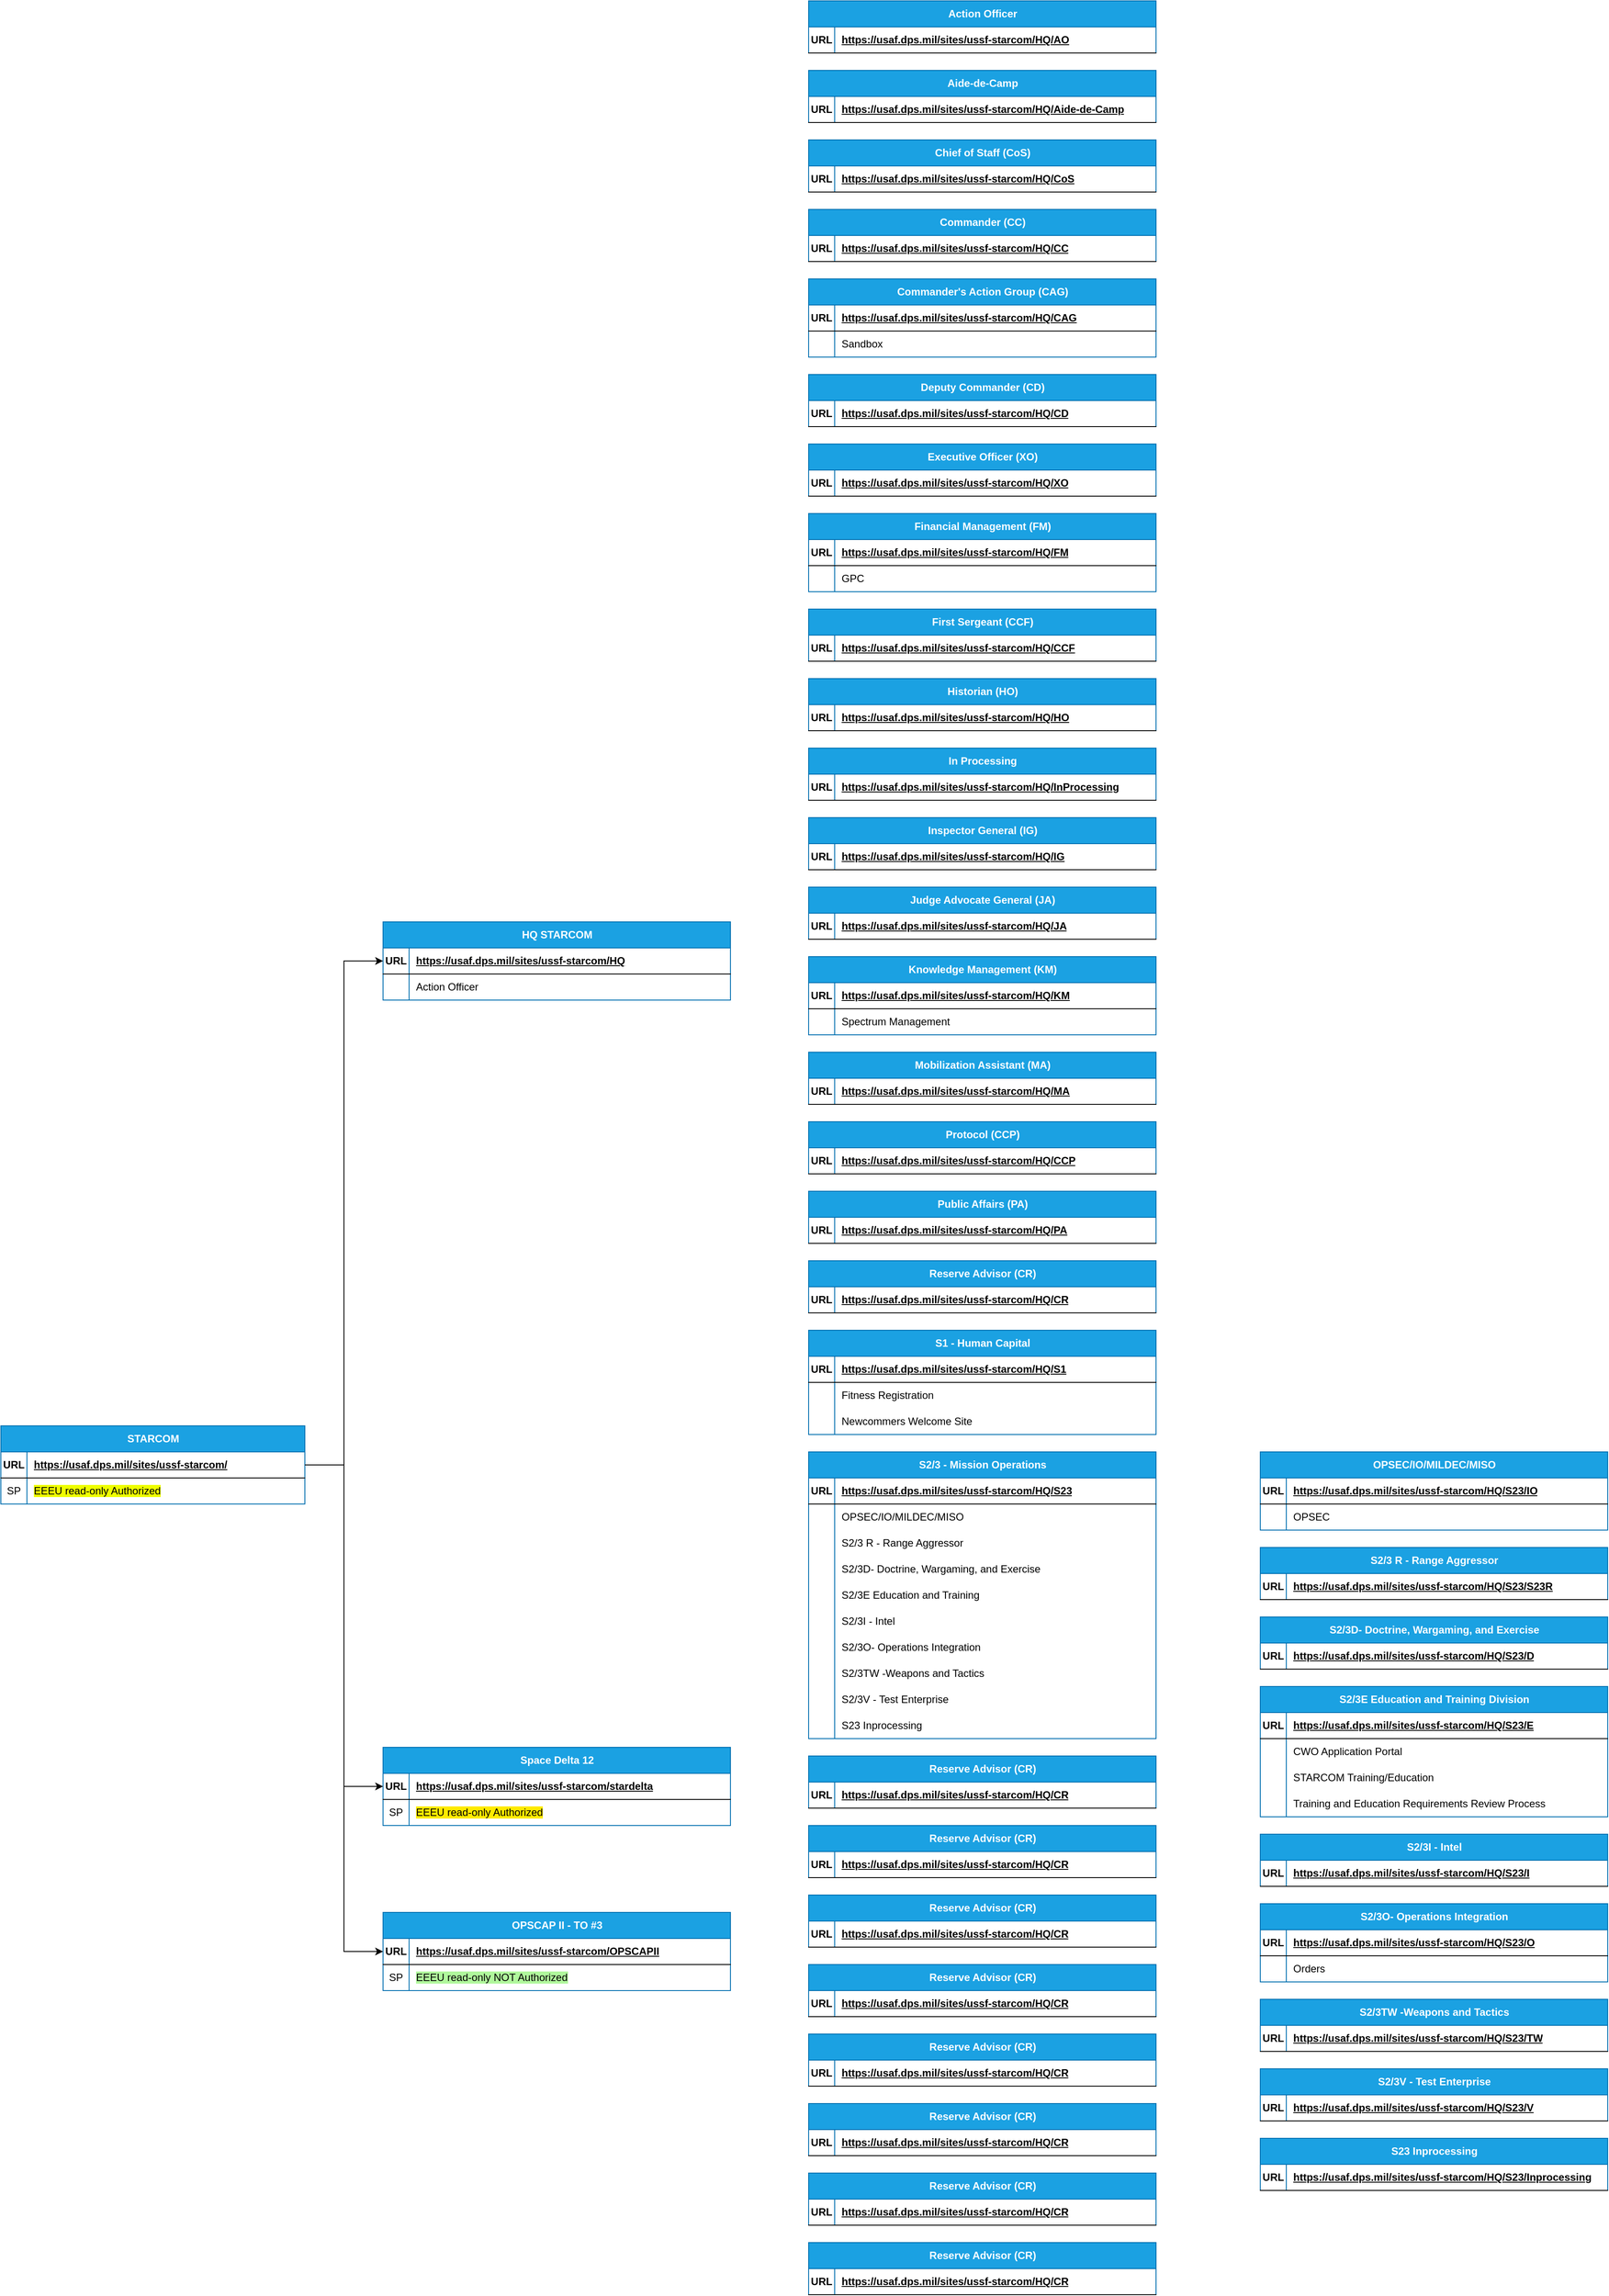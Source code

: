 <mxfile version="22.1.0" type="github">
  <diagram id="R2lEEEUBdFMjLlhIrx00" name="Page-1">
    <mxGraphModel dx="484" dy="2277" grid="1" gridSize="10" guides="1" tooltips="1" connect="1" arrows="1" fold="1" page="1" pageScale="1" pageWidth="850" pageHeight="1100" math="0" shadow="0" extFonts="Permanent Marker^https://fonts.googleapis.com/css?family=Permanent+Marker">
      <root>
        <mxCell id="0" />
        <mxCell id="1" parent="0" />
        <mxCell id="yXKJW0bCD5mQVNnPEWrl-1" value="STARCOM" style="shape=table;startSize=30;container=1;collapsible=1;childLayout=tableLayout;fixedRows=1;rowLines=0;fontStyle=1;align=center;resizeLast=1;html=1;fillColor=#1ba1e2;fontColor=#ffffff;strokeColor=#006EAF;" parent="1" vertex="1">
          <mxGeometry x="870" y="720" width="350" height="90" as="geometry">
            <mxRectangle x="870" y="70" width="100" height="30" as="alternateBounds" />
          </mxGeometry>
        </mxCell>
        <mxCell id="yXKJW0bCD5mQVNnPEWrl-2" value="" style="shape=tableRow;horizontal=0;startSize=0;swimlaneHead=0;swimlaneBody=0;fillColor=none;collapsible=0;dropTarget=0;points=[[0,0.5],[1,0.5]];portConstraint=eastwest;top=0;left=0;right=0;bottom=1;" parent="yXKJW0bCD5mQVNnPEWrl-1" vertex="1">
          <mxGeometry y="30" width="350" height="30" as="geometry" />
        </mxCell>
        <mxCell id="yXKJW0bCD5mQVNnPEWrl-3" value="URL" style="shape=partialRectangle;connectable=0;fillColor=none;top=0;left=0;bottom=0;right=0;fontStyle=1;overflow=hidden;whiteSpace=wrap;html=1;" parent="yXKJW0bCD5mQVNnPEWrl-2" vertex="1">
          <mxGeometry width="30" height="30" as="geometry">
            <mxRectangle width="30" height="30" as="alternateBounds" />
          </mxGeometry>
        </mxCell>
        <UserObject label="https://usaf.dps.mil/sites/ussf-starcom/" link="https://usaf.dps.mil/sites/ussf-starcom/" id="yXKJW0bCD5mQVNnPEWrl-4">
          <mxCell style="shape=partialRectangle;connectable=0;fillColor=none;top=0;left=0;bottom=0;right=0;align=left;spacingLeft=6;fontStyle=5;overflow=hidden;whiteSpace=wrap;html=1;" parent="yXKJW0bCD5mQVNnPEWrl-2" vertex="1">
            <mxGeometry x="30" width="320" height="30" as="geometry">
              <mxRectangle width="320" height="30" as="alternateBounds" />
            </mxGeometry>
          </mxCell>
        </UserObject>
        <mxCell id="yXKJW0bCD5mQVNnPEWrl-5" value="" style="shape=tableRow;horizontal=0;startSize=0;swimlaneHead=0;swimlaneBody=0;fillColor=none;collapsible=0;dropTarget=0;points=[[0,0.5],[1,0.5]];portConstraint=eastwest;top=0;left=0;right=0;bottom=0;" parent="yXKJW0bCD5mQVNnPEWrl-1" vertex="1">
          <mxGeometry y="60" width="350" height="30" as="geometry" />
        </mxCell>
        <mxCell id="yXKJW0bCD5mQVNnPEWrl-6" value="SP" style="shape=partialRectangle;connectable=0;fillColor=none;top=0;left=0;bottom=0;right=0;editable=1;overflow=hidden;whiteSpace=wrap;html=1;" parent="yXKJW0bCD5mQVNnPEWrl-5" vertex="1">
          <mxGeometry width="30" height="30" as="geometry">
            <mxRectangle width="30" height="30" as="alternateBounds" />
          </mxGeometry>
        </mxCell>
        <mxCell id="yXKJW0bCD5mQVNnPEWrl-7" value="&lt;span style=&quot;background-color: rgb(238, 255, 0);&quot;&gt;EEEU read-only Authorized&lt;/span&gt;" style="shape=partialRectangle;connectable=0;fillColor=none;top=0;left=0;bottom=0;right=0;align=left;spacingLeft=6;overflow=hidden;whiteSpace=wrap;html=1;" parent="yXKJW0bCD5mQVNnPEWrl-5" vertex="1">
          <mxGeometry x="30" width="320" height="30" as="geometry">
            <mxRectangle width="320" height="30" as="alternateBounds" />
          </mxGeometry>
        </mxCell>
        <mxCell id="yXKJW0bCD5mQVNnPEWrl-20" value="HQ STARCOM" style="shape=table;startSize=30;container=1;collapsible=1;childLayout=tableLayout;fixedRows=1;rowLines=0;fontStyle=1;align=center;resizeLast=1;html=1;fillColor=#1ba1e2;fontColor=#ffffff;strokeColor=#006EAF;" parent="1" vertex="1">
          <mxGeometry x="1310" y="140" width="400" height="90" as="geometry" />
        </mxCell>
        <mxCell id="yXKJW0bCD5mQVNnPEWrl-21" value="" style="shape=tableRow;horizontal=0;startSize=0;swimlaneHead=0;swimlaneBody=0;fillColor=none;collapsible=0;dropTarget=0;points=[[0,0.5],[1,0.5]];portConstraint=eastwest;top=0;left=0;right=0;bottom=1;" parent="yXKJW0bCD5mQVNnPEWrl-20" vertex="1">
          <mxGeometry y="30" width="400" height="30" as="geometry" />
        </mxCell>
        <mxCell id="yXKJW0bCD5mQVNnPEWrl-22" value="URL" style="shape=partialRectangle;connectable=0;fillColor=none;top=0;left=0;bottom=0;right=0;fontStyle=1;overflow=hidden;whiteSpace=wrap;html=1;" parent="yXKJW0bCD5mQVNnPEWrl-21" vertex="1">
          <mxGeometry width="30" height="30" as="geometry">
            <mxRectangle width="30" height="30" as="alternateBounds" />
          </mxGeometry>
        </mxCell>
        <UserObject label="https://usaf.dps.mil/sites/ussf-starcom/HQ" link="https://usaf.dps.mil/sites/ussf-starcom/" id="yXKJW0bCD5mQVNnPEWrl-23">
          <mxCell style="shape=partialRectangle;connectable=0;fillColor=none;top=0;left=0;bottom=0;right=0;align=left;spacingLeft=6;fontStyle=5;overflow=hidden;whiteSpace=wrap;html=1;" parent="yXKJW0bCD5mQVNnPEWrl-21" vertex="1">
            <mxGeometry x="30" width="370" height="30" as="geometry">
              <mxRectangle width="370" height="30" as="alternateBounds" />
            </mxGeometry>
          </mxCell>
        </UserObject>
        <mxCell id="yXKJW0bCD5mQVNnPEWrl-24" value="" style="shape=tableRow;horizontal=0;startSize=0;swimlaneHead=0;swimlaneBody=0;fillColor=none;collapsible=0;dropTarget=0;points=[[0,0.5],[1,0.5]];portConstraint=eastwest;top=0;left=0;right=0;bottom=0;" parent="yXKJW0bCD5mQVNnPEWrl-20" vertex="1">
          <mxGeometry y="60" width="400" height="30" as="geometry" />
        </mxCell>
        <mxCell id="yXKJW0bCD5mQVNnPEWrl-25" value="" style="shape=partialRectangle;connectable=0;fillColor=none;top=0;left=0;bottom=0;right=0;editable=1;overflow=hidden;whiteSpace=wrap;html=1;" parent="yXKJW0bCD5mQVNnPEWrl-24" vertex="1">
          <mxGeometry width="30" height="30" as="geometry">
            <mxRectangle width="30" height="30" as="alternateBounds" />
          </mxGeometry>
        </mxCell>
        <mxCell id="yXKJW0bCD5mQVNnPEWrl-26" value="Action Officer" style="shape=partialRectangle;connectable=0;fillColor=none;top=0;left=0;bottom=0;right=0;align=left;spacingLeft=6;overflow=hidden;whiteSpace=wrap;html=1;" parent="yXKJW0bCD5mQVNnPEWrl-24" vertex="1">
          <mxGeometry x="30" width="370" height="30" as="geometry">
            <mxRectangle width="370" height="30" as="alternateBounds" />
          </mxGeometry>
        </mxCell>
        <mxCell id="yXKJW0bCD5mQVNnPEWrl-40" value="" style="endArrow=classic;html=1;rounded=0;exitX=1;exitY=0.5;exitDx=0;exitDy=0;entryX=0;entryY=0.5;entryDx=0;entryDy=0;edgeStyle=orthogonalEdgeStyle;" parent="1" source="yXKJW0bCD5mQVNnPEWrl-2" target="yXKJW0bCD5mQVNnPEWrl-21" edge="1">
          <mxGeometry width="50" height="50" relative="1" as="geometry">
            <mxPoint x="1220" y="825" as="sourcePoint" />
            <mxPoint x="1280" y="230" as="targetPoint" />
          </mxGeometry>
        </mxCell>
        <mxCell id="IQdVZlTppCyThyp3Urzk-70" value="Commander&#39;s Action Group (CAG)" style="shape=table;startSize=30;container=1;collapsible=1;childLayout=tableLayout;fixedRows=1;rowLines=0;fontStyle=1;align=center;resizeLast=1;html=1;fillColor=#1ba1e2;fontColor=#ffffff;strokeColor=#006EAF;" parent="1" vertex="1">
          <mxGeometry x="1800" y="-600" width="400" height="90" as="geometry">
            <mxRectangle x="870" y="70" width="100" height="30" as="alternateBounds" />
          </mxGeometry>
        </mxCell>
        <mxCell id="IQdVZlTppCyThyp3Urzk-71" value="" style="shape=tableRow;horizontal=0;startSize=0;swimlaneHead=0;swimlaneBody=0;fillColor=none;collapsible=0;dropTarget=0;points=[[0,0.5],[1,0.5]];portConstraint=eastwest;top=0;left=0;right=0;bottom=1;" parent="IQdVZlTppCyThyp3Urzk-70" vertex="1">
          <mxGeometry y="30" width="400" height="30" as="geometry" />
        </mxCell>
        <mxCell id="IQdVZlTppCyThyp3Urzk-72" value="URL" style="shape=partialRectangle;connectable=0;fillColor=none;top=0;left=0;bottom=0;right=0;fontStyle=1;overflow=hidden;whiteSpace=wrap;html=1;" parent="IQdVZlTppCyThyp3Urzk-71" vertex="1">
          <mxGeometry width="30" height="30" as="geometry">
            <mxRectangle width="30" height="30" as="alternateBounds" />
          </mxGeometry>
        </mxCell>
        <UserObject label="https://usaf.dps.mil/sites/ussf-starcom/HQ/CAG" link="https://usaf.dps.mil/sites/ussf-starcom/" id="IQdVZlTppCyThyp3Urzk-73">
          <mxCell style="shape=partialRectangle;connectable=0;fillColor=none;top=0;left=0;bottom=0;right=0;align=left;spacingLeft=6;fontStyle=5;overflow=hidden;whiteSpace=wrap;html=1;" parent="IQdVZlTppCyThyp3Urzk-71" vertex="1">
            <mxGeometry x="30" width="370" height="30" as="geometry">
              <mxRectangle width="370" height="30" as="alternateBounds" />
            </mxGeometry>
          </mxCell>
        </UserObject>
        <mxCell id="IQdVZlTppCyThyp3Urzk-74" value="" style="shape=tableRow;horizontal=0;startSize=0;swimlaneHead=0;swimlaneBody=0;fillColor=none;collapsible=0;dropTarget=0;points=[[0,0.5],[1,0.5]];portConstraint=eastwest;top=0;left=0;right=0;bottom=0;" parent="IQdVZlTppCyThyp3Urzk-70" vertex="1">
          <mxGeometry y="60" width="400" height="30" as="geometry" />
        </mxCell>
        <mxCell id="IQdVZlTppCyThyp3Urzk-75" value="" style="shape=partialRectangle;connectable=0;fillColor=none;top=0;left=0;bottom=0;right=0;editable=1;overflow=hidden;whiteSpace=wrap;html=1;" parent="IQdVZlTppCyThyp3Urzk-74" vertex="1">
          <mxGeometry width="30" height="30" as="geometry">
            <mxRectangle width="30" height="30" as="alternateBounds" />
          </mxGeometry>
        </mxCell>
        <mxCell id="IQdVZlTppCyThyp3Urzk-76" value="Sandbox" style="shape=partialRectangle;connectable=0;fillColor=none;top=0;left=0;bottom=0;right=0;align=left;spacingLeft=6;overflow=hidden;whiteSpace=wrap;html=1;" parent="IQdVZlTppCyThyp3Urzk-74" vertex="1">
          <mxGeometry x="30" width="370" height="30" as="geometry">
            <mxRectangle width="370" height="30" as="alternateBounds" />
          </mxGeometry>
        </mxCell>
        <mxCell id="IQdVZlTppCyThyp3Urzk-90" value="Financial Management (FM)" style="shape=table;startSize=30;container=1;collapsible=1;childLayout=tableLayout;fixedRows=1;rowLines=0;fontStyle=1;align=center;resizeLast=1;html=1;fillColor=#1ba1e2;fontColor=#ffffff;strokeColor=#006EAF;" parent="1" vertex="1">
          <mxGeometry x="1800" y="-330" width="400" height="90" as="geometry">
            <mxRectangle x="870" y="70" width="100" height="30" as="alternateBounds" />
          </mxGeometry>
        </mxCell>
        <mxCell id="IQdVZlTppCyThyp3Urzk-91" value="" style="shape=tableRow;horizontal=0;startSize=0;swimlaneHead=0;swimlaneBody=0;fillColor=none;collapsible=0;dropTarget=0;points=[[0,0.5],[1,0.5]];portConstraint=eastwest;top=0;left=0;right=0;bottom=1;" parent="IQdVZlTppCyThyp3Urzk-90" vertex="1">
          <mxGeometry y="30" width="400" height="30" as="geometry" />
        </mxCell>
        <mxCell id="IQdVZlTppCyThyp3Urzk-92" value="URL" style="shape=partialRectangle;connectable=0;fillColor=none;top=0;left=0;bottom=0;right=0;fontStyle=1;overflow=hidden;whiteSpace=wrap;html=1;" parent="IQdVZlTppCyThyp3Urzk-91" vertex="1">
          <mxGeometry width="30" height="30" as="geometry">
            <mxRectangle width="30" height="30" as="alternateBounds" />
          </mxGeometry>
        </mxCell>
        <UserObject label="https://usaf.dps.mil/sites/ussf-starcom/HQ/FM" link="https://usaf.dps.mil/sites/ussf-starcom/" id="IQdVZlTppCyThyp3Urzk-93">
          <mxCell style="shape=partialRectangle;connectable=0;fillColor=none;top=0;left=0;bottom=0;right=0;align=left;spacingLeft=6;fontStyle=5;overflow=hidden;whiteSpace=wrap;html=1;" parent="IQdVZlTppCyThyp3Urzk-91" vertex="1">
            <mxGeometry x="30" width="370" height="30" as="geometry">
              <mxRectangle width="370" height="30" as="alternateBounds" />
            </mxGeometry>
          </mxCell>
        </UserObject>
        <mxCell id="IQdVZlTppCyThyp3Urzk-94" value="" style="shape=tableRow;horizontal=0;startSize=0;swimlaneHead=0;swimlaneBody=0;fillColor=none;collapsible=0;dropTarget=0;points=[[0,0.5],[1,0.5]];portConstraint=eastwest;top=0;left=0;right=0;bottom=0;" parent="IQdVZlTppCyThyp3Urzk-90" vertex="1">
          <mxGeometry y="60" width="400" height="30" as="geometry" />
        </mxCell>
        <mxCell id="IQdVZlTppCyThyp3Urzk-95" value="" style="shape=partialRectangle;connectable=0;fillColor=none;top=0;left=0;bottom=0;right=0;editable=1;overflow=hidden;whiteSpace=wrap;html=1;" parent="IQdVZlTppCyThyp3Urzk-94" vertex="1">
          <mxGeometry width="30" height="30" as="geometry">
            <mxRectangle width="30" height="30" as="alternateBounds" />
          </mxGeometry>
        </mxCell>
        <mxCell id="IQdVZlTppCyThyp3Urzk-96" value="GPC" style="shape=partialRectangle;connectable=0;fillColor=none;top=0;left=0;bottom=0;right=0;align=left;spacingLeft=6;overflow=hidden;whiteSpace=wrap;html=1;" parent="IQdVZlTppCyThyp3Urzk-94" vertex="1">
          <mxGeometry x="30" width="370" height="30" as="geometry">
            <mxRectangle width="370" height="30" as="alternateBounds" />
          </mxGeometry>
        </mxCell>
        <mxCell id="IQdVZlTppCyThyp3Urzk-107" value="Knowledge Management (KM)" style="shape=table;startSize=30;container=1;collapsible=1;childLayout=tableLayout;fixedRows=1;rowLines=0;fontStyle=1;align=center;resizeLast=1;html=1;fillColor=#1ba1e2;fontColor=#ffffff;strokeColor=#006EAF;" parent="1" vertex="1">
          <mxGeometry x="1800" y="180" width="400" height="90" as="geometry">
            <mxRectangle x="870" y="70" width="100" height="30" as="alternateBounds" />
          </mxGeometry>
        </mxCell>
        <mxCell id="IQdVZlTppCyThyp3Urzk-108" value="" style="shape=tableRow;horizontal=0;startSize=0;swimlaneHead=0;swimlaneBody=0;fillColor=none;collapsible=0;dropTarget=0;points=[[0,0.5],[1,0.5]];portConstraint=eastwest;top=0;left=0;right=0;bottom=1;" parent="IQdVZlTppCyThyp3Urzk-107" vertex="1">
          <mxGeometry y="30" width="400" height="30" as="geometry" />
        </mxCell>
        <mxCell id="IQdVZlTppCyThyp3Urzk-109" value="URL" style="shape=partialRectangle;connectable=0;fillColor=none;top=0;left=0;bottom=0;right=0;fontStyle=1;overflow=hidden;whiteSpace=wrap;html=1;" parent="IQdVZlTppCyThyp3Urzk-108" vertex="1">
          <mxGeometry width="30" height="30" as="geometry">
            <mxRectangle width="30" height="30" as="alternateBounds" />
          </mxGeometry>
        </mxCell>
        <UserObject label="https://usaf.dps.mil/sites/ussf-starcom/HQ/KM" link="https://usaf.dps.mil/sites/ussf-starcom/" id="IQdVZlTppCyThyp3Urzk-110">
          <mxCell style="shape=partialRectangle;connectable=0;fillColor=none;top=0;left=0;bottom=0;right=0;align=left;spacingLeft=6;fontStyle=5;overflow=hidden;whiteSpace=wrap;html=1;" parent="IQdVZlTppCyThyp3Urzk-108" vertex="1">
            <mxGeometry x="30" width="370" height="30" as="geometry">
              <mxRectangle width="370" height="30" as="alternateBounds" />
            </mxGeometry>
          </mxCell>
        </UserObject>
        <mxCell id="IQdVZlTppCyThyp3Urzk-111" value="" style="shape=tableRow;horizontal=0;startSize=0;swimlaneHead=0;swimlaneBody=0;fillColor=none;collapsible=0;dropTarget=0;points=[[0,0.5],[1,0.5]];portConstraint=eastwest;top=0;left=0;right=0;bottom=0;" parent="IQdVZlTppCyThyp3Urzk-107" vertex="1">
          <mxGeometry y="60" width="400" height="30" as="geometry" />
        </mxCell>
        <mxCell id="IQdVZlTppCyThyp3Urzk-112" value="" style="shape=partialRectangle;connectable=0;fillColor=none;top=0;left=0;bottom=0;right=0;editable=1;overflow=hidden;whiteSpace=wrap;html=1;" parent="IQdVZlTppCyThyp3Urzk-111" vertex="1">
          <mxGeometry width="30" height="30" as="geometry">
            <mxRectangle width="30" height="30" as="alternateBounds" />
          </mxGeometry>
        </mxCell>
        <mxCell id="IQdVZlTppCyThyp3Urzk-113" value="Spectrum Management" style="shape=partialRectangle;connectable=0;fillColor=none;top=0;left=0;bottom=0;right=0;align=left;spacingLeft=6;overflow=hidden;whiteSpace=wrap;html=1;" parent="IQdVZlTppCyThyp3Urzk-111" vertex="1">
          <mxGeometry x="30" width="370" height="30" as="geometry">
            <mxRectangle width="370" height="30" as="alternateBounds" />
          </mxGeometry>
        </mxCell>
        <mxCell id="IQdVZlTppCyThyp3Urzk-124" value="S1 - Human Capital" style="shape=table;startSize=30;container=1;collapsible=1;childLayout=tableLayout;fixedRows=1;rowLines=0;fontStyle=1;align=center;resizeLast=1;html=1;fillColor=#1ba1e2;fontColor=#ffffff;strokeColor=#006EAF;" parent="1" vertex="1">
          <mxGeometry x="1800" y="610" width="400" height="120" as="geometry">
            <mxRectangle x="870" y="70" width="100" height="30" as="alternateBounds" />
          </mxGeometry>
        </mxCell>
        <mxCell id="IQdVZlTppCyThyp3Urzk-125" value="" style="shape=tableRow;horizontal=0;startSize=0;swimlaneHead=0;swimlaneBody=0;fillColor=none;collapsible=0;dropTarget=0;points=[[0,0.5],[1,0.5]];portConstraint=eastwest;top=0;left=0;right=0;bottom=1;" parent="IQdVZlTppCyThyp3Urzk-124" vertex="1">
          <mxGeometry y="30" width="400" height="30" as="geometry" />
        </mxCell>
        <mxCell id="IQdVZlTppCyThyp3Urzk-126" value="URL" style="shape=partialRectangle;connectable=0;fillColor=none;top=0;left=0;bottom=0;right=0;fontStyle=1;overflow=hidden;whiteSpace=wrap;html=1;" parent="IQdVZlTppCyThyp3Urzk-125" vertex="1">
          <mxGeometry width="30" height="30" as="geometry">
            <mxRectangle width="30" height="30" as="alternateBounds" />
          </mxGeometry>
        </mxCell>
        <UserObject label="https://usaf.dps.mil/sites/ussf-starcom/HQ/S1" link="https://usaf.dps.mil/sites/ussf-starcom/" id="IQdVZlTppCyThyp3Urzk-127">
          <mxCell style="shape=partialRectangle;connectable=0;fillColor=none;top=0;left=0;bottom=0;right=0;align=left;spacingLeft=6;fontStyle=5;overflow=hidden;whiteSpace=wrap;html=1;" parent="IQdVZlTppCyThyp3Urzk-125" vertex="1">
            <mxGeometry x="30" width="370" height="30" as="geometry">
              <mxRectangle width="370" height="30" as="alternateBounds" />
            </mxGeometry>
          </mxCell>
        </UserObject>
        <mxCell id="IQdVZlTppCyThyp3Urzk-128" value="" style="shape=tableRow;horizontal=0;startSize=0;swimlaneHead=0;swimlaneBody=0;fillColor=none;collapsible=0;dropTarget=0;points=[[0,0.5],[1,0.5]];portConstraint=eastwest;top=0;left=0;right=0;bottom=0;" parent="IQdVZlTppCyThyp3Urzk-124" vertex="1">
          <mxGeometry y="60" width="400" height="30" as="geometry" />
        </mxCell>
        <mxCell id="IQdVZlTppCyThyp3Urzk-129" value="" style="shape=partialRectangle;connectable=0;fillColor=none;top=0;left=0;bottom=0;right=0;editable=1;overflow=hidden;whiteSpace=wrap;html=1;" parent="IQdVZlTppCyThyp3Urzk-128" vertex="1">
          <mxGeometry width="30" height="30" as="geometry">
            <mxRectangle width="30" height="30" as="alternateBounds" />
          </mxGeometry>
        </mxCell>
        <mxCell id="IQdVZlTppCyThyp3Urzk-130" value="Fitness Registration" style="shape=partialRectangle;connectable=0;fillColor=none;top=0;left=0;bottom=0;right=0;align=left;spacingLeft=6;overflow=hidden;whiteSpace=wrap;html=1;" parent="IQdVZlTppCyThyp3Urzk-128" vertex="1">
          <mxGeometry x="30" width="370" height="30" as="geometry">
            <mxRectangle width="370" height="30" as="alternateBounds" />
          </mxGeometry>
        </mxCell>
        <mxCell id="IQdVZlTppCyThyp3Urzk-140" value="" style="shape=tableRow;horizontal=0;startSize=0;swimlaneHead=0;swimlaneBody=0;fillColor=none;collapsible=0;dropTarget=0;points=[[0,0.5],[1,0.5]];portConstraint=eastwest;top=0;left=0;right=0;bottom=0;" parent="IQdVZlTppCyThyp3Urzk-124" vertex="1">
          <mxGeometry y="90" width="400" height="30" as="geometry" />
        </mxCell>
        <mxCell id="IQdVZlTppCyThyp3Urzk-141" value="" style="shape=partialRectangle;connectable=0;fillColor=none;top=0;left=0;bottom=0;right=0;editable=1;overflow=hidden;whiteSpace=wrap;html=1;" parent="IQdVZlTppCyThyp3Urzk-140" vertex="1">
          <mxGeometry width="30" height="30" as="geometry">
            <mxRectangle width="30" height="30" as="alternateBounds" />
          </mxGeometry>
        </mxCell>
        <mxCell id="IQdVZlTppCyThyp3Urzk-142" value="Newcommers Welcome Site" style="shape=partialRectangle;connectable=0;fillColor=none;top=0;left=0;bottom=0;right=0;align=left;spacingLeft=6;overflow=hidden;whiteSpace=wrap;html=1;" parent="IQdVZlTppCyThyp3Urzk-140" vertex="1">
          <mxGeometry x="30" width="370" height="30" as="geometry">
            <mxRectangle width="370" height="30" as="alternateBounds" />
          </mxGeometry>
        </mxCell>
        <mxCell id="JbaavN1Iv-P8oyHkX93V-1" value="Action Officer" style="shape=table;startSize=30;container=1;collapsible=1;childLayout=tableLayout;fixedRows=1;rowLines=0;fontStyle=1;align=center;resizeLast=1;html=1;fillColor=#1ba1e2;fontColor=#ffffff;strokeColor=#006EAF;" parent="1" vertex="1">
          <mxGeometry x="1800" y="-920" width="400" height="60" as="geometry">
            <mxRectangle x="870" y="70" width="100" height="30" as="alternateBounds" />
          </mxGeometry>
        </mxCell>
        <mxCell id="JbaavN1Iv-P8oyHkX93V-2" value="" style="shape=tableRow;horizontal=0;startSize=0;swimlaneHead=0;swimlaneBody=0;fillColor=none;collapsible=0;dropTarget=0;points=[[0,0.5],[1,0.5]];portConstraint=eastwest;top=0;left=0;right=0;bottom=1;" parent="JbaavN1Iv-P8oyHkX93V-1" vertex="1">
          <mxGeometry y="30" width="400" height="30" as="geometry" />
        </mxCell>
        <mxCell id="JbaavN1Iv-P8oyHkX93V-3" value="URL" style="shape=partialRectangle;connectable=0;fillColor=none;top=0;left=0;bottom=0;right=0;fontStyle=1;overflow=hidden;whiteSpace=wrap;html=1;" parent="JbaavN1Iv-P8oyHkX93V-2" vertex="1">
          <mxGeometry width="30" height="30" as="geometry">
            <mxRectangle width="30" height="30" as="alternateBounds" />
          </mxGeometry>
        </mxCell>
        <UserObject label="https://usaf.dps.mil/sites/ussf-starcom/HQ/AO" link="https://usaf.dps.mil/sites/ussf-starcom/" id="JbaavN1Iv-P8oyHkX93V-4">
          <mxCell style="shape=partialRectangle;connectable=0;fillColor=none;top=0;left=0;bottom=0;right=0;align=left;spacingLeft=6;fontStyle=5;overflow=hidden;whiteSpace=wrap;html=1;" parent="JbaavN1Iv-P8oyHkX93V-2" vertex="1">
            <mxGeometry x="30" width="370" height="30" as="geometry">
              <mxRectangle width="370" height="30" as="alternateBounds" />
            </mxGeometry>
          </mxCell>
        </UserObject>
        <mxCell id="JbaavN1Iv-P8oyHkX93V-8" value="Aide-de-Camp" style="shape=table;startSize=30;container=1;collapsible=1;childLayout=tableLayout;fixedRows=1;rowLines=0;fontStyle=1;align=center;resizeLast=1;html=1;fillColor=#1ba1e2;fontColor=#ffffff;strokeColor=#006EAF;" parent="1" vertex="1">
          <mxGeometry x="1800" y="-840" width="400" height="60" as="geometry">
            <mxRectangle x="870" y="70" width="100" height="30" as="alternateBounds" />
          </mxGeometry>
        </mxCell>
        <mxCell id="JbaavN1Iv-P8oyHkX93V-9" value="" style="shape=tableRow;horizontal=0;startSize=0;swimlaneHead=0;swimlaneBody=0;fillColor=none;collapsible=0;dropTarget=0;points=[[0,0.5],[1,0.5]];portConstraint=eastwest;top=0;left=0;right=0;bottom=1;" parent="JbaavN1Iv-P8oyHkX93V-8" vertex="1">
          <mxGeometry y="30" width="400" height="30" as="geometry" />
        </mxCell>
        <mxCell id="JbaavN1Iv-P8oyHkX93V-10" value="URL" style="shape=partialRectangle;connectable=0;fillColor=none;top=0;left=0;bottom=0;right=0;fontStyle=1;overflow=hidden;whiteSpace=wrap;html=1;" parent="JbaavN1Iv-P8oyHkX93V-9" vertex="1">
          <mxGeometry width="30" height="30" as="geometry">
            <mxRectangle width="30" height="30" as="alternateBounds" />
          </mxGeometry>
        </mxCell>
        <UserObject label="https://usaf.dps.mil/sites/ussf-starcom/HQ/Aide-de-Camp" link="https://usaf.dps.mil/sites/ussf-starcom/" id="JbaavN1Iv-P8oyHkX93V-11">
          <mxCell style="shape=partialRectangle;connectable=0;fillColor=none;top=0;left=0;bottom=0;right=0;align=left;spacingLeft=6;fontStyle=5;overflow=hidden;whiteSpace=wrap;html=1;" parent="JbaavN1Iv-P8oyHkX93V-9" vertex="1">
            <mxGeometry x="30" width="370" height="30" as="geometry">
              <mxRectangle width="370" height="30" as="alternateBounds" />
            </mxGeometry>
          </mxCell>
        </UserObject>
        <mxCell id="JbaavN1Iv-P8oyHkX93V-12" value="Chief of Staff (CoS)" style="shape=table;startSize=30;container=1;collapsible=1;childLayout=tableLayout;fixedRows=1;rowLines=0;fontStyle=1;align=center;resizeLast=1;html=1;fillColor=#1ba1e2;fontColor=#ffffff;strokeColor=#006EAF;" parent="1" vertex="1">
          <mxGeometry x="1800" y="-760" width="400" height="60" as="geometry">
            <mxRectangle x="870" y="70" width="100" height="30" as="alternateBounds" />
          </mxGeometry>
        </mxCell>
        <mxCell id="JbaavN1Iv-P8oyHkX93V-13" value="" style="shape=tableRow;horizontal=0;startSize=0;swimlaneHead=0;swimlaneBody=0;fillColor=none;collapsible=0;dropTarget=0;points=[[0,0.5],[1,0.5]];portConstraint=eastwest;top=0;left=0;right=0;bottom=1;" parent="JbaavN1Iv-P8oyHkX93V-12" vertex="1">
          <mxGeometry y="30" width="400" height="30" as="geometry" />
        </mxCell>
        <mxCell id="JbaavN1Iv-P8oyHkX93V-14" value="URL" style="shape=partialRectangle;connectable=0;fillColor=none;top=0;left=0;bottom=0;right=0;fontStyle=1;overflow=hidden;whiteSpace=wrap;html=1;" parent="JbaavN1Iv-P8oyHkX93V-13" vertex="1">
          <mxGeometry width="30" height="30" as="geometry">
            <mxRectangle width="30" height="30" as="alternateBounds" />
          </mxGeometry>
        </mxCell>
        <UserObject label="https://usaf.dps.mil/sites/ussf-starcom/HQ/CoS" link="https://usaf.dps.mil/sites/ussf-starcom/" id="JbaavN1Iv-P8oyHkX93V-15">
          <mxCell style="shape=partialRectangle;connectable=0;fillColor=none;top=0;left=0;bottom=0;right=0;align=left;spacingLeft=6;fontStyle=5;overflow=hidden;whiteSpace=wrap;html=1;" parent="JbaavN1Iv-P8oyHkX93V-13" vertex="1">
            <mxGeometry x="30" width="370" height="30" as="geometry">
              <mxRectangle width="370" height="30" as="alternateBounds" />
            </mxGeometry>
          </mxCell>
        </UserObject>
        <mxCell id="JbaavN1Iv-P8oyHkX93V-16" value="Commander (CC)" style="shape=table;startSize=30;container=1;collapsible=1;childLayout=tableLayout;fixedRows=1;rowLines=0;fontStyle=1;align=center;resizeLast=1;html=1;fillColor=#1ba1e2;fontColor=#ffffff;strokeColor=#006EAF;" parent="1" vertex="1">
          <mxGeometry x="1800" y="-680" width="400" height="60" as="geometry">
            <mxRectangle x="870" y="70" width="100" height="30" as="alternateBounds" />
          </mxGeometry>
        </mxCell>
        <mxCell id="JbaavN1Iv-P8oyHkX93V-17" value="" style="shape=tableRow;horizontal=0;startSize=0;swimlaneHead=0;swimlaneBody=0;fillColor=none;collapsible=0;dropTarget=0;points=[[0,0.5],[1,0.5]];portConstraint=eastwest;top=0;left=0;right=0;bottom=1;" parent="JbaavN1Iv-P8oyHkX93V-16" vertex="1">
          <mxGeometry y="30" width="400" height="30" as="geometry" />
        </mxCell>
        <mxCell id="JbaavN1Iv-P8oyHkX93V-18" value="URL" style="shape=partialRectangle;connectable=0;fillColor=none;top=0;left=0;bottom=0;right=0;fontStyle=1;overflow=hidden;whiteSpace=wrap;html=1;" parent="JbaavN1Iv-P8oyHkX93V-17" vertex="1">
          <mxGeometry width="30" height="30" as="geometry">
            <mxRectangle width="30" height="30" as="alternateBounds" />
          </mxGeometry>
        </mxCell>
        <UserObject label="https://usaf.dps.mil/sites/ussf-starcom/HQ/CC" link="https://usaf.dps.mil/sites/ussf-starcom/" id="JbaavN1Iv-P8oyHkX93V-19">
          <mxCell style="shape=partialRectangle;connectable=0;fillColor=none;top=0;left=0;bottom=0;right=0;align=left;spacingLeft=6;fontStyle=5;overflow=hidden;whiteSpace=wrap;html=1;" parent="JbaavN1Iv-P8oyHkX93V-17" vertex="1">
            <mxGeometry x="30" width="370" height="30" as="geometry">
              <mxRectangle width="370" height="30" as="alternateBounds" />
            </mxGeometry>
          </mxCell>
        </UserObject>
        <mxCell id="JbaavN1Iv-P8oyHkX93V-20" value="Deputy Commander (CD)" style="shape=table;startSize=30;container=1;collapsible=1;childLayout=tableLayout;fixedRows=1;rowLines=0;fontStyle=1;align=center;resizeLast=1;html=1;fillColor=#1ba1e2;fontColor=#ffffff;strokeColor=#006EAF;" parent="1" vertex="1">
          <mxGeometry x="1800" y="-490" width="400" height="60" as="geometry">
            <mxRectangle x="870" y="70" width="100" height="30" as="alternateBounds" />
          </mxGeometry>
        </mxCell>
        <mxCell id="JbaavN1Iv-P8oyHkX93V-21" value="" style="shape=tableRow;horizontal=0;startSize=0;swimlaneHead=0;swimlaneBody=0;fillColor=none;collapsible=0;dropTarget=0;points=[[0,0.5],[1,0.5]];portConstraint=eastwest;top=0;left=0;right=0;bottom=1;" parent="JbaavN1Iv-P8oyHkX93V-20" vertex="1">
          <mxGeometry y="30" width="400" height="30" as="geometry" />
        </mxCell>
        <mxCell id="JbaavN1Iv-P8oyHkX93V-22" value="URL" style="shape=partialRectangle;connectable=0;fillColor=none;top=0;left=0;bottom=0;right=0;fontStyle=1;overflow=hidden;whiteSpace=wrap;html=1;" parent="JbaavN1Iv-P8oyHkX93V-21" vertex="1">
          <mxGeometry width="30" height="30" as="geometry">
            <mxRectangle width="30" height="30" as="alternateBounds" />
          </mxGeometry>
        </mxCell>
        <UserObject label="https://usaf.dps.mil/sites/ussf-starcom/HQ/CD" link="https://usaf.dps.mil/sites/ussf-starcom/" id="JbaavN1Iv-P8oyHkX93V-23">
          <mxCell style="shape=partialRectangle;connectable=0;fillColor=none;top=0;left=0;bottom=0;right=0;align=left;spacingLeft=6;fontStyle=5;overflow=hidden;whiteSpace=wrap;html=1;" parent="JbaavN1Iv-P8oyHkX93V-21" vertex="1">
            <mxGeometry x="30" width="370" height="30" as="geometry">
              <mxRectangle width="370" height="30" as="alternateBounds" />
            </mxGeometry>
          </mxCell>
        </UserObject>
        <mxCell id="JbaavN1Iv-P8oyHkX93V-24" value="Executive Officer (XO)" style="shape=table;startSize=30;container=1;collapsible=1;childLayout=tableLayout;fixedRows=1;rowLines=0;fontStyle=1;align=center;resizeLast=1;html=1;fillColor=#1ba1e2;fontColor=#ffffff;strokeColor=#006EAF;" parent="1" vertex="1">
          <mxGeometry x="1800" y="-410" width="400" height="60" as="geometry">
            <mxRectangle x="870" y="70" width="100" height="30" as="alternateBounds" />
          </mxGeometry>
        </mxCell>
        <mxCell id="JbaavN1Iv-P8oyHkX93V-25" value="" style="shape=tableRow;horizontal=0;startSize=0;swimlaneHead=0;swimlaneBody=0;fillColor=none;collapsible=0;dropTarget=0;points=[[0,0.5],[1,0.5]];portConstraint=eastwest;top=0;left=0;right=0;bottom=1;" parent="JbaavN1Iv-P8oyHkX93V-24" vertex="1">
          <mxGeometry y="30" width="400" height="30" as="geometry" />
        </mxCell>
        <mxCell id="JbaavN1Iv-P8oyHkX93V-26" value="URL" style="shape=partialRectangle;connectable=0;fillColor=none;top=0;left=0;bottom=0;right=0;fontStyle=1;overflow=hidden;whiteSpace=wrap;html=1;" parent="JbaavN1Iv-P8oyHkX93V-25" vertex="1">
          <mxGeometry width="30" height="30" as="geometry">
            <mxRectangle width="30" height="30" as="alternateBounds" />
          </mxGeometry>
        </mxCell>
        <UserObject label="https://usaf.dps.mil/sites/ussf-starcom/HQ/XO" link="https://usaf.dps.mil/sites/ussf-starcom/" id="JbaavN1Iv-P8oyHkX93V-27">
          <mxCell style="shape=partialRectangle;connectable=0;fillColor=none;top=0;left=0;bottom=0;right=0;align=left;spacingLeft=6;fontStyle=5;overflow=hidden;whiteSpace=wrap;html=1;" parent="JbaavN1Iv-P8oyHkX93V-25" vertex="1">
            <mxGeometry x="30" width="370" height="30" as="geometry">
              <mxRectangle width="370" height="30" as="alternateBounds" />
            </mxGeometry>
          </mxCell>
        </UserObject>
        <mxCell id="JbaavN1Iv-P8oyHkX93V-28" value="First Sergeant (CCF)" style="shape=table;startSize=30;container=1;collapsible=1;childLayout=tableLayout;fixedRows=1;rowLines=0;fontStyle=1;align=center;resizeLast=1;html=1;fillColor=#1ba1e2;fontColor=#ffffff;strokeColor=#006EAF;" parent="1" vertex="1">
          <mxGeometry x="1800" y="-220" width="400" height="60" as="geometry">
            <mxRectangle x="870" y="70" width="100" height="30" as="alternateBounds" />
          </mxGeometry>
        </mxCell>
        <mxCell id="JbaavN1Iv-P8oyHkX93V-29" value="" style="shape=tableRow;horizontal=0;startSize=0;swimlaneHead=0;swimlaneBody=0;fillColor=none;collapsible=0;dropTarget=0;points=[[0,0.5],[1,0.5]];portConstraint=eastwest;top=0;left=0;right=0;bottom=1;" parent="JbaavN1Iv-P8oyHkX93V-28" vertex="1">
          <mxGeometry y="30" width="400" height="30" as="geometry" />
        </mxCell>
        <mxCell id="JbaavN1Iv-P8oyHkX93V-30" value="URL" style="shape=partialRectangle;connectable=0;fillColor=none;top=0;left=0;bottom=0;right=0;fontStyle=1;overflow=hidden;whiteSpace=wrap;html=1;" parent="JbaavN1Iv-P8oyHkX93V-29" vertex="1">
          <mxGeometry width="30" height="30" as="geometry">
            <mxRectangle width="30" height="30" as="alternateBounds" />
          </mxGeometry>
        </mxCell>
        <UserObject label="https://usaf.dps.mil/sites/ussf-starcom/HQ/CCF" link="https://usaf.dps.mil/sites/ussf-starcom/" id="JbaavN1Iv-P8oyHkX93V-31">
          <mxCell style="shape=partialRectangle;connectable=0;fillColor=none;top=0;left=0;bottom=0;right=0;align=left;spacingLeft=6;fontStyle=5;overflow=hidden;whiteSpace=wrap;html=1;" parent="JbaavN1Iv-P8oyHkX93V-29" vertex="1">
            <mxGeometry x="30" width="370" height="30" as="geometry">
              <mxRectangle width="370" height="30" as="alternateBounds" />
            </mxGeometry>
          </mxCell>
        </UserObject>
        <mxCell id="JbaavN1Iv-P8oyHkX93V-32" value="Historian (HO)" style="shape=table;startSize=30;container=1;collapsible=1;childLayout=tableLayout;fixedRows=1;rowLines=0;fontStyle=1;align=center;resizeLast=1;html=1;fillColor=#1ba1e2;fontColor=#ffffff;strokeColor=#006EAF;" parent="1" vertex="1">
          <mxGeometry x="1800" y="-140" width="400" height="60" as="geometry">
            <mxRectangle x="870" y="70" width="100" height="30" as="alternateBounds" />
          </mxGeometry>
        </mxCell>
        <mxCell id="JbaavN1Iv-P8oyHkX93V-33" value="" style="shape=tableRow;horizontal=0;startSize=0;swimlaneHead=0;swimlaneBody=0;fillColor=none;collapsible=0;dropTarget=0;points=[[0,0.5],[1,0.5]];portConstraint=eastwest;top=0;left=0;right=0;bottom=1;" parent="JbaavN1Iv-P8oyHkX93V-32" vertex="1">
          <mxGeometry y="30" width="400" height="30" as="geometry" />
        </mxCell>
        <mxCell id="JbaavN1Iv-P8oyHkX93V-34" value="URL" style="shape=partialRectangle;connectable=0;fillColor=none;top=0;left=0;bottom=0;right=0;fontStyle=1;overflow=hidden;whiteSpace=wrap;html=1;" parent="JbaavN1Iv-P8oyHkX93V-33" vertex="1">
          <mxGeometry width="30" height="30" as="geometry">
            <mxRectangle width="30" height="30" as="alternateBounds" />
          </mxGeometry>
        </mxCell>
        <UserObject label="https://usaf.dps.mil/sites/ussf-starcom/HQ/HO" link="https://usaf.dps.mil/sites/ussf-starcom/" id="JbaavN1Iv-P8oyHkX93V-35">
          <mxCell style="shape=partialRectangle;connectable=0;fillColor=none;top=0;left=0;bottom=0;right=0;align=left;spacingLeft=6;fontStyle=5;overflow=hidden;whiteSpace=wrap;html=1;" parent="JbaavN1Iv-P8oyHkX93V-33" vertex="1">
            <mxGeometry x="30" width="370" height="30" as="geometry">
              <mxRectangle width="370" height="30" as="alternateBounds" />
            </mxGeometry>
          </mxCell>
        </UserObject>
        <mxCell id="JbaavN1Iv-P8oyHkX93V-36" value="In Processing" style="shape=table;startSize=30;container=1;collapsible=1;childLayout=tableLayout;fixedRows=1;rowLines=0;fontStyle=1;align=center;resizeLast=1;html=1;fillColor=#1ba1e2;fontColor=#ffffff;strokeColor=#006EAF;" parent="1" vertex="1">
          <mxGeometry x="1800" y="-60" width="400" height="60" as="geometry">
            <mxRectangle x="870" y="70" width="100" height="30" as="alternateBounds" />
          </mxGeometry>
        </mxCell>
        <mxCell id="JbaavN1Iv-P8oyHkX93V-37" value="" style="shape=tableRow;horizontal=0;startSize=0;swimlaneHead=0;swimlaneBody=0;fillColor=none;collapsible=0;dropTarget=0;points=[[0,0.5],[1,0.5]];portConstraint=eastwest;top=0;left=0;right=0;bottom=1;" parent="JbaavN1Iv-P8oyHkX93V-36" vertex="1">
          <mxGeometry y="30" width="400" height="30" as="geometry" />
        </mxCell>
        <mxCell id="JbaavN1Iv-P8oyHkX93V-38" value="URL" style="shape=partialRectangle;connectable=0;fillColor=none;top=0;left=0;bottom=0;right=0;fontStyle=1;overflow=hidden;whiteSpace=wrap;html=1;" parent="JbaavN1Iv-P8oyHkX93V-37" vertex="1">
          <mxGeometry width="30" height="30" as="geometry">
            <mxRectangle width="30" height="30" as="alternateBounds" />
          </mxGeometry>
        </mxCell>
        <UserObject label="https://usaf.dps.mil/sites/ussf-starcom/HQ/InProcessing" link="https://usaf.dps.mil/sites/ussf-starcom/" id="JbaavN1Iv-P8oyHkX93V-39">
          <mxCell style="shape=partialRectangle;connectable=0;fillColor=none;top=0;left=0;bottom=0;right=0;align=left;spacingLeft=6;fontStyle=5;overflow=hidden;whiteSpace=wrap;html=1;" parent="JbaavN1Iv-P8oyHkX93V-37" vertex="1">
            <mxGeometry x="30" width="370" height="30" as="geometry">
              <mxRectangle width="370" height="30" as="alternateBounds" />
            </mxGeometry>
          </mxCell>
        </UserObject>
        <mxCell id="JbaavN1Iv-P8oyHkX93V-40" value="Inspector General (IG)" style="shape=table;startSize=30;container=1;collapsible=1;childLayout=tableLayout;fixedRows=1;rowLines=0;fontStyle=1;align=center;resizeLast=1;html=1;fillColor=#1ba1e2;fontColor=#ffffff;strokeColor=#006EAF;" parent="1" vertex="1">
          <mxGeometry x="1800" y="20" width="400" height="60" as="geometry">
            <mxRectangle x="870" y="70" width="100" height="30" as="alternateBounds" />
          </mxGeometry>
        </mxCell>
        <mxCell id="JbaavN1Iv-P8oyHkX93V-41" value="" style="shape=tableRow;horizontal=0;startSize=0;swimlaneHead=0;swimlaneBody=0;fillColor=none;collapsible=0;dropTarget=0;points=[[0,0.5],[1,0.5]];portConstraint=eastwest;top=0;left=0;right=0;bottom=1;" parent="JbaavN1Iv-P8oyHkX93V-40" vertex="1">
          <mxGeometry y="30" width="400" height="30" as="geometry" />
        </mxCell>
        <mxCell id="JbaavN1Iv-P8oyHkX93V-42" value="URL" style="shape=partialRectangle;connectable=0;fillColor=none;top=0;left=0;bottom=0;right=0;fontStyle=1;overflow=hidden;whiteSpace=wrap;html=1;" parent="JbaavN1Iv-P8oyHkX93V-41" vertex="1">
          <mxGeometry width="30" height="30" as="geometry">
            <mxRectangle width="30" height="30" as="alternateBounds" />
          </mxGeometry>
        </mxCell>
        <UserObject label="https://usaf.dps.mil/sites/ussf-starcom/HQ/IG" link="https://usaf.dps.mil/sites/ussf-starcom/" id="JbaavN1Iv-P8oyHkX93V-43">
          <mxCell style="shape=partialRectangle;connectable=0;fillColor=none;top=0;left=0;bottom=0;right=0;align=left;spacingLeft=6;fontStyle=5;overflow=hidden;whiteSpace=wrap;html=1;" parent="JbaavN1Iv-P8oyHkX93V-41" vertex="1">
            <mxGeometry x="30" width="370" height="30" as="geometry">
              <mxRectangle width="370" height="30" as="alternateBounds" />
            </mxGeometry>
          </mxCell>
        </UserObject>
        <mxCell id="JbaavN1Iv-P8oyHkX93V-51" value="Judge Advocate General (JA)" style="shape=table;startSize=30;container=1;collapsible=1;childLayout=tableLayout;fixedRows=1;rowLines=0;fontStyle=1;align=center;resizeLast=1;html=1;fillColor=#1ba1e2;fontColor=#ffffff;strokeColor=#006EAF;" parent="1" vertex="1">
          <mxGeometry x="1800" y="100" width="400" height="60" as="geometry">
            <mxRectangle x="870" y="70" width="100" height="30" as="alternateBounds" />
          </mxGeometry>
        </mxCell>
        <mxCell id="JbaavN1Iv-P8oyHkX93V-52" value="" style="shape=tableRow;horizontal=0;startSize=0;swimlaneHead=0;swimlaneBody=0;fillColor=none;collapsible=0;dropTarget=0;points=[[0,0.5],[1,0.5]];portConstraint=eastwest;top=0;left=0;right=0;bottom=1;" parent="JbaavN1Iv-P8oyHkX93V-51" vertex="1">
          <mxGeometry y="30" width="400" height="30" as="geometry" />
        </mxCell>
        <mxCell id="JbaavN1Iv-P8oyHkX93V-53" value="URL" style="shape=partialRectangle;connectable=0;fillColor=none;top=0;left=0;bottom=0;right=0;fontStyle=1;overflow=hidden;whiteSpace=wrap;html=1;" parent="JbaavN1Iv-P8oyHkX93V-52" vertex="1">
          <mxGeometry width="30" height="30" as="geometry">
            <mxRectangle width="30" height="30" as="alternateBounds" />
          </mxGeometry>
        </mxCell>
        <UserObject label="https://usaf.dps.mil/sites/ussf-starcom/HQ/JA" link="https://usaf.dps.mil/sites/ussf-starcom/" id="JbaavN1Iv-P8oyHkX93V-54">
          <mxCell style="shape=partialRectangle;connectable=0;fillColor=none;top=0;left=0;bottom=0;right=0;align=left;spacingLeft=6;fontStyle=5;overflow=hidden;whiteSpace=wrap;html=1;" parent="JbaavN1Iv-P8oyHkX93V-52" vertex="1">
            <mxGeometry x="30" width="370" height="30" as="geometry">
              <mxRectangle width="370" height="30" as="alternateBounds" />
            </mxGeometry>
          </mxCell>
        </UserObject>
        <mxCell id="JbaavN1Iv-P8oyHkX93V-55" value="Reserve Advisor (CR)" style="shape=table;startSize=30;container=1;collapsible=1;childLayout=tableLayout;fixedRows=1;rowLines=0;fontStyle=1;align=center;resizeLast=1;html=1;fillColor=#1ba1e2;fontColor=#ffffff;strokeColor=#006EAF;" parent="1" vertex="1">
          <mxGeometry x="1800" y="530" width="400" height="60" as="geometry">
            <mxRectangle x="870" y="70" width="100" height="30" as="alternateBounds" />
          </mxGeometry>
        </mxCell>
        <mxCell id="JbaavN1Iv-P8oyHkX93V-56" value="" style="shape=tableRow;horizontal=0;startSize=0;swimlaneHead=0;swimlaneBody=0;fillColor=none;collapsible=0;dropTarget=0;points=[[0,0.5],[1,0.5]];portConstraint=eastwest;top=0;left=0;right=0;bottom=1;" parent="JbaavN1Iv-P8oyHkX93V-55" vertex="1">
          <mxGeometry y="30" width="400" height="30" as="geometry" />
        </mxCell>
        <mxCell id="JbaavN1Iv-P8oyHkX93V-57" value="URL" style="shape=partialRectangle;connectable=0;fillColor=none;top=0;left=0;bottom=0;right=0;fontStyle=1;overflow=hidden;whiteSpace=wrap;html=1;" parent="JbaavN1Iv-P8oyHkX93V-56" vertex="1">
          <mxGeometry width="30" height="30" as="geometry">
            <mxRectangle width="30" height="30" as="alternateBounds" />
          </mxGeometry>
        </mxCell>
        <UserObject label="https://usaf.dps.mil/sites/ussf-starcom/HQ/CR" link="https://usaf.dps.mil/sites/ussf-starcom/" id="JbaavN1Iv-P8oyHkX93V-58">
          <mxCell style="shape=partialRectangle;connectable=0;fillColor=none;top=0;left=0;bottom=0;right=0;align=left;spacingLeft=6;fontStyle=5;overflow=hidden;whiteSpace=wrap;html=1;" parent="JbaavN1Iv-P8oyHkX93V-56" vertex="1">
            <mxGeometry x="30" width="370" height="30" as="geometry">
              <mxRectangle width="370" height="30" as="alternateBounds" />
            </mxGeometry>
          </mxCell>
        </UserObject>
        <mxCell id="JbaavN1Iv-P8oyHkX93V-59" value="Public Affairs (PA)" style="shape=table;startSize=30;container=1;collapsible=1;childLayout=tableLayout;fixedRows=1;rowLines=0;fontStyle=1;align=center;resizeLast=1;html=1;fillColor=#1ba1e2;fontColor=#ffffff;strokeColor=#006EAF;" parent="1" vertex="1">
          <mxGeometry x="1800" y="450" width="400" height="60" as="geometry">
            <mxRectangle x="870" y="70" width="100" height="30" as="alternateBounds" />
          </mxGeometry>
        </mxCell>
        <mxCell id="JbaavN1Iv-P8oyHkX93V-60" value="" style="shape=tableRow;horizontal=0;startSize=0;swimlaneHead=0;swimlaneBody=0;fillColor=none;collapsible=0;dropTarget=0;points=[[0,0.5],[1,0.5]];portConstraint=eastwest;top=0;left=0;right=0;bottom=1;" parent="JbaavN1Iv-P8oyHkX93V-59" vertex="1">
          <mxGeometry y="30" width="400" height="30" as="geometry" />
        </mxCell>
        <mxCell id="JbaavN1Iv-P8oyHkX93V-61" value="URL" style="shape=partialRectangle;connectable=0;fillColor=none;top=0;left=0;bottom=0;right=0;fontStyle=1;overflow=hidden;whiteSpace=wrap;html=1;" parent="JbaavN1Iv-P8oyHkX93V-60" vertex="1">
          <mxGeometry width="30" height="30" as="geometry">
            <mxRectangle width="30" height="30" as="alternateBounds" />
          </mxGeometry>
        </mxCell>
        <UserObject label="https://usaf.dps.mil/sites/ussf-starcom/HQ/PA" link="https://usaf.dps.mil/sites/ussf-starcom/" id="JbaavN1Iv-P8oyHkX93V-62">
          <mxCell style="shape=partialRectangle;connectable=0;fillColor=none;top=0;left=0;bottom=0;right=0;align=left;spacingLeft=6;fontStyle=5;overflow=hidden;whiteSpace=wrap;html=1;" parent="JbaavN1Iv-P8oyHkX93V-60" vertex="1">
            <mxGeometry x="30" width="370" height="30" as="geometry">
              <mxRectangle width="370" height="30" as="alternateBounds" />
            </mxGeometry>
          </mxCell>
        </UserObject>
        <mxCell id="JbaavN1Iv-P8oyHkX93V-63" value="Protocol (CCP)" style="shape=table;startSize=30;container=1;collapsible=1;childLayout=tableLayout;fixedRows=1;rowLines=0;fontStyle=1;align=center;resizeLast=1;html=1;fillColor=#1ba1e2;fontColor=#ffffff;strokeColor=#006EAF;" parent="1" vertex="1">
          <mxGeometry x="1800" y="370" width="400" height="60" as="geometry">
            <mxRectangle x="1800" y="370" width="100" height="30" as="alternateBounds" />
          </mxGeometry>
        </mxCell>
        <mxCell id="JbaavN1Iv-P8oyHkX93V-64" value="" style="shape=tableRow;horizontal=0;startSize=0;swimlaneHead=0;swimlaneBody=0;fillColor=none;collapsible=0;dropTarget=0;points=[[0,0.5],[1,0.5]];portConstraint=eastwest;top=0;left=0;right=0;bottom=1;" parent="JbaavN1Iv-P8oyHkX93V-63" vertex="1">
          <mxGeometry y="30" width="400" height="30" as="geometry" />
        </mxCell>
        <mxCell id="JbaavN1Iv-P8oyHkX93V-65" value="URL" style="shape=partialRectangle;connectable=0;fillColor=none;top=0;left=0;bottom=0;right=0;fontStyle=1;overflow=hidden;whiteSpace=wrap;html=1;" parent="JbaavN1Iv-P8oyHkX93V-64" vertex="1">
          <mxGeometry width="30" height="30" as="geometry">
            <mxRectangle width="30" height="30" as="alternateBounds" />
          </mxGeometry>
        </mxCell>
        <UserObject label="https://usaf.dps.mil/sites/ussf-starcom/HQ/CCP" link="https://usaf.dps.mil/sites/ussf-starcom/" id="JbaavN1Iv-P8oyHkX93V-66">
          <mxCell style="shape=partialRectangle;connectable=0;fillColor=none;top=0;left=0;bottom=0;right=0;align=left;spacingLeft=6;fontStyle=5;overflow=hidden;whiteSpace=wrap;html=1;" parent="JbaavN1Iv-P8oyHkX93V-64" vertex="1">
            <mxGeometry x="30" width="370" height="30" as="geometry">
              <mxRectangle width="370" height="30" as="alternateBounds" />
            </mxGeometry>
          </mxCell>
        </UserObject>
        <mxCell id="JbaavN1Iv-P8oyHkX93V-67" value="Mobilization Assistant (MA)" style="shape=table;startSize=30;container=1;collapsible=1;childLayout=tableLayout;fixedRows=1;rowLines=0;fontStyle=1;align=center;resizeLast=1;html=1;fillColor=#1ba1e2;fontColor=#ffffff;strokeColor=#006EAF;" parent="1" vertex="1">
          <mxGeometry x="1800" y="290" width="400" height="60" as="geometry">
            <mxRectangle x="870" y="70" width="100" height="30" as="alternateBounds" />
          </mxGeometry>
        </mxCell>
        <mxCell id="JbaavN1Iv-P8oyHkX93V-68" value="" style="shape=tableRow;horizontal=0;startSize=0;swimlaneHead=0;swimlaneBody=0;fillColor=none;collapsible=0;dropTarget=0;points=[[0,0.5],[1,0.5]];portConstraint=eastwest;top=0;left=0;right=0;bottom=1;" parent="JbaavN1Iv-P8oyHkX93V-67" vertex="1">
          <mxGeometry y="30" width="400" height="30" as="geometry" />
        </mxCell>
        <mxCell id="JbaavN1Iv-P8oyHkX93V-69" value="URL" style="shape=partialRectangle;connectable=0;fillColor=none;top=0;left=0;bottom=0;right=0;fontStyle=1;overflow=hidden;whiteSpace=wrap;html=1;" parent="JbaavN1Iv-P8oyHkX93V-68" vertex="1">
          <mxGeometry width="30" height="30" as="geometry">
            <mxRectangle width="30" height="30" as="alternateBounds" />
          </mxGeometry>
        </mxCell>
        <UserObject label="https://usaf.dps.mil/sites/ussf-starcom/HQ/MA" link="https://usaf.dps.mil/sites/ussf-starcom/" id="JbaavN1Iv-P8oyHkX93V-70">
          <mxCell style="shape=partialRectangle;connectable=0;fillColor=none;top=0;left=0;bottom=0;right=0;align=left;spacingLeft=6;fontStyle=5;overflow=hidden;whiteSpace=wrap;html=1;" parent="JbaavN1Iv-P8oyHkX93V-68" vertex="1">
            <mxGeometry x="30" width="370" height="30" as="geometry">
              <mxRectangle width="370" height="30" as="alternateBounds" />
            </mxGeometry>
          </mxCell>
        </UserObject>
        <mxCell id="l0UKI0B7s-KCxzoERKxR-1" value="S2/3 - Mission Operations" style="shape=table;startSize=30;container=1;collapsible=1;childLayout=tableLayout;fixedRows=1;rowLines=0;fontStyle=1;align=center;resizeLast=1;html=1;fillColor=#1ba1e2;fontColor=#ffffff;strokeColor=#006EAF;" parent="1" vertex="1">
          <mxGeometry x="1800" y="750" width="400" height="330" as="geometry">
            <mxRectangle x="870" y="70" width="100" height="30" as="alternateBounds" />
          </mxGeometry>
        </mxCell>
        <mxCell id="l0UKI0B7s-KCxzoERKxR-2" value="" style="shape=tableRow;horizontal=0;startSize=0;swimlaneHead=0;swimlaneBody=0;fillColor=none;collapsible=0;dropTarget=0;points=[[0,0.5],[1,0.5]];portConstraint=eastwest;top=0;left=0;right=0;bottom=1;" parent="l0UKI0B7s-KCxzoERKxR-1" vertex="1">
          <mxGeometry y="30" width="400" height="30" as="geometry" />
        </mxCell>
        <mxCell id="l0UKI0B7s-KCxzoERKxR-3" value="URL" style="shape=partialRectangle;connectable=0;fillColor=none;top=0;left=0;bottom=0;right=0;fontStyle=1;overflow=hidden;whiteSpace=wrap;html=1;" parent="l0UKI0B7s-KCxzoERKxR-2" vertex="1">
          <mxGeometry width="30" height="30" as="geometry">
            <mxRectangle width="30" height="30" as="alternateBounds" />
          </mxGeometry>
        </mxCell>
        <UserObject label="https://usaf.dps.mil/sites/ussf-starcom/HQ/S23" link="https://usaf.dps.mil/sites/ussf-starcom/" id="l0UKI0B7s-KCxzoERKxR-4">
          <mxCell style="shape=partialRectangle;connectable=0;fillColor=none;top=0;left=0;bottom=0;right=0;align=left;spacingLeft=6;fontStyle=5;overflow=hidden;whiteSpace=wrap;html=1;" parent="l0UKI0B7s-KCxzoERKxR-2" vertex="1">
            <mxGeometry x="30" width="370" height="30" as="geometry">
              <mxRectangle width="370" height="30" as="alternateBounds" />
            </mxGeometry>
          </mxCell>
        </UserObject>
        <mxCell id="l0UKI0B7s-KCxzoERKxR-5" value="" style="shape=tableRow;horizontal=0;startSize=0;swimlaneHead=0;swimlaneBody=0;fillColor=none;collapsible=0;dropTarget=0;points=[[0,0.5],[1,0.5]];portConstraint=eastwest;top=0;left=0;right=0;bottom=0;" parent="l0UKI0B7s-KCxzoERKxR-1" vertex="1">
          <mxGeometry y="60" width="400" height="30" as="geometry" />
        </mxCell>
        <mxCell id="l0UKI0B7s-KCxzoERKxR-6" value="" style="shape=partialRectangle;connectable=0;fillColor=none;top=0;left=0;bottom=0;right=0;editable=1;overflow=hidden;whiteSpace=wrap;html=1;" parent="l0UKI0B7s-KCxzoERKxR-5" vertex="1">
          <mxGeometry width="30" height="30" as="geometry">
            <mxRectangle width="30" height="30" as="alternateBounds" />
          </mxGeometry>
        </mxCell>
        <mxCell id="l0UKI0B7s-KCxzoERKxR-7" value="OPSEC/IO/MILDEC/MISO" style="shape=partialRectangle;connectable=0;fillColor=none;top=0;left=0;bottom=0;right=0;align=left;spacingLeft=6;overflow=hidden;whiteSpace=wrap;html=1;" parent="l0UKI0B7s-KCxzoERKxR-5" vertex="1">
          <mxGeometry x="30" width="370" height="30" as="geometry">
            <mxRectangle width="370" height="30" as="alternateBounds" />
          </mxGeometry>
        </mxCell>
        <mxCell id="l0UKI0B7s-KCxzoERKxR-8" value="" style="shape=tableRow;horizontal=0;startSize=0;swimlaneHead=0;swimlaneBody=0;fillColor=none;collapsible=0;dropTarget=0;points=[[0,0.5],[1,0.5]];portConstraint=eastwest;top=0;left=0;right=0;bottom=0;" parent="l0UKI0B7s-KCxzoERKxR-1" vertex="1">
          <mxGeometry y="90" width="400" height="30" as="geometry" />
        </mxCell>
        <mxCell id="l0UKI0B7s-KCxzoERKxR-9" value="" style="shape=partialRectangle;connectable=0;fillColor=none;top=0;left=0;bottom=0;right=0;editable=1;overflow=hidden;whiteSpace=wrap;html=1;" parent="l0UKI0B7s-KCxzoERKxR-8" vertex="1">
          <mxGeometry width="30" height="30" as="geometry">
            <mxRectangle width="30" height="30" as="alternateBounds" />
          </mxGeometry>
        </mxCell>
        <mxCell id="l0UKI0B7s-KCxzoERKxR-10" value="S2/3 R - Range Aggressor" style="shape=partialRectangle;connectable=0;fillColor=none;top=0;left=0;bottom=0;right=0;align=left;spacingLeft=6;overflow=hidden;whiteSpace=wrap;html=1;" parent="l0UKI0B7s-KCxzoERKxR-8" vertex="1">
          <mxGeometry x="30" width="370" height="30" as="geometry">
            <mxRectangle width="370" height="30" as="alternateBounds" />
          </mxGeometry>
        </mxCell>
        <mxCell id="l0UKI0B7s-KCxzoERKxR-11" value="" style="shape=tableRow;horizontal=0;startSize=0;swimlaneHead=0;swimlaneBody=0;fillColor=none;collapsible=0;dropTarget=0;points=[[0,0.5],[1,0.5]];portConstraint=eastwest;top=0;left=0;right=0;bottom=0;" parent="l0UKI0B7s-KCxzoERKxR-1" vertex="1">
          <mxGeometry y="120" width="400" height="30" as="geometry" />
        </mxCell>
        <mxCell id="l0UKI0B7s-KCxzoERKxR-12" value="" style="shape=partialRectangle;connectable=0;fillColor=none;top=0;left=0;bottom=0;right=0;editable=1;overflow=hidden;whiteSpace=wrap;html=1;" parent="l0UKI0B7s-KCxzoERKxR-11" vertex="1">
          <mxGeometry width="30" height="30" as="geometry">
            <mxRectangle width="30" height="30" as="alternateBounds" />
          </mxGeometry>
        </mxCell>
        <mxCell id="l0UKI0B7s-KCxzoERKxR-13" value="S2/3D- Doctrine, Wargaming, and Exercise" style="shape=partialRectangle;connectable=0;fillColor=none;top=0;left=0;bottom=0;right=0;align=left;spacingLeft=6;overflow=hidden;whiteSpace=wrap;html=1;" parent="l0UKI0B7s-KCxzoERKxR-11" vertex="1">
          <mxGeometry x="30" width="370" height="30" as="geometry">
            <mxRectangle width="370" height="30" as="alternateBounds" />
          </mxGeometry>
        </mxCell>
        <mxCell id="l0UKI0B7s-KCxzoERKxR-14" value="" style="shape=tableRow;horizontal=0;startSize=0;swimlaneHead=0;swimlaneBody=0;fillColor=none;collapsible=0;dropTarget=0;points=[[0,0.5],[1,0.5]];portConstraint=eastwest;top=0;left=0;right=0;bottom=0;" parent="l0UKI0B7s-KCxzoERKxR-1" vertex="1">
          <mxGeometry y="150" width="400" height="30" as="geometry" />
        </mxCell>
        <mxCell id="l0UKI0B7s-KCxzoERKxR-15" value="" style="shape=partialRectangle;connectable=0;fillColor=none;top=0;left=0;bottom=0;right=0;editable=1;overflow=hidden;whiteSpace=wrap;html=1;" parent="l0UKI0B7s-KCxzoERKxR-14" vertex="1">
          <mxGeometry width="30" height="30" as="geometry">
            <mxRectangle width="30" height="30" as="alternateBounds" />
          </mxGeometry>
        </mxCell>
        <mxCell id="l0UKI0B7s-KCxzoERKxR-16" value="S2/3E Education and Training" style="shape=partialRectangle;connectable=0;fillColor=none;top=0;left=0;bottom=0;right=0;align=left;spacingLeft=6;overflow=hidden;whiteSpace=wrap;html=1;" parent="l0UKI0B7s-KCxzoERKxR-14" vertex="1">
          <mxGeometry x="30" width="370" height="30" as="geometry">
            <mxRectangle width="370" height="30" as="alternateBounds" />
          </mxGeometry>
        </mxCell>
        <mxCell id="l0UKI0B7s-KCxzoERKxR-17" value="" style="shape=tableRow;horizontal=0;startSize=0;swimlaneHead=0;swimlaneBody=0;fillColor=none;collapsible=0;dropTarget=0;points=[[0,0.5],[1,0.5]];portConstraint=eastwest;top=0;left=0;right=0;bottom=0;" parent="l0UKI0B7s-KCxzoERKxR-1" vertex="1">
          <mxGeometry y="180" width="400" height="30" as="geometry" />
        </mxCell>
        <mxCell id="l0UKI0B7s-KCxzoERKxR-18" value="" style="shape=partialRectangle;connectable=0;fillColor=none;top=0;left=0;bottom=0;right=0;editable=1;overflow=hidden;whiteSpace=wrap;html=1;" parent="l0UKI0B7s-KCxzoERKxR-17" vertex="1">
          <mxGeometry width="30" height="30" as="geometry">
            <mxRectangle width="30" height="30" as="alternateBounds" />
          </mxGeometry>
        </mxCell>
        <mxCell id="l0UKI0B7s-KCxzoERKxR-19" value="S2/3I - Intel" style="shape=partialRectangle;connectable=0;fillColor=none;top=0;left=0;bottom=0;right=0;align=left;spacingLeft=6;overflow=hidden;whiteSpace=wrap;html=1;" parent="l0UKI0B7s-KCxzoERKxR-17" vertex="1">
          <mxGeometry x="30" width="370" height="30" as="geometry">
            <mxRectangle width="370" height="30" as="alternateBounds" />
          </mxGeometry>
        </mxCell>
        <mxCell id="l0UKI0B7s-KCxzoERKxR-20" value="" style="shape=tableRow;horizontal=0;startSize=0;swimlaneHead=0;swimlaneBody=0;fillColor=none;collapsible=0;dropTarget=0;points=[[0,0.5],[1,0.5]];portConstraint=eastwest;top=0;left=0;right=0;bottom=0;" parent="l0UKI0B7s-KCxzoERKxR-1" vertex="1">
          <mxGeometry y="210" width="400" height="30" as="geometry" />
        </mxCell>
        <mxCell id="l0UKI0B7s-KCxzoERKxR-21" value="" style="shape=partialRectangle;connectable=0;fillColor=none;top=0;left=0;bottom=0;right=0;editable=1;overflow=hidden;whiteSpace=wrap;html=1;" parent="l0UKI0B7s-KCxzoERKxR-20" vertex="1">
          <mxGeometry width="30" height="30" as="geometry">
            <mxRectangle width="30" height="30" as="alternateBounds" />
          </mxGeometry>
        </mxCell>
        <mxCell id="l0UKI0B7s-KCxzoERKxR-22" value="S2/3O- Operations Integration" style="shape=partialRectangle;connectable=0;fillColor=none;top=0;left=0;bottom=0;right=0;align=left;spacingLeft=6;overflow=hidden;whiteSpace=wrap;html=1;" parent="l0UKI0B7s-KCxzoERKxR-20" vertex="1">
          <mxGeometry x="30" width="370" height="30" as="geometry">
            <mxRectangle width="370" height="30" as="alternateBounds" />
          </mxGeometry>
        </mxCell>
        <mxCell id="l0UKI0B7s-KCxzoERKxR-23" value="" style="shape=tableRow;horizontal=0;startSize=0;swimlaneHead=0;swimlaneBody=0;fillColor=none;collapsible=0;dropTarget=0;points=[[0,0.5],[1,0.5]];portConstraint=eastwest;top=0;left=0;right=0;bottom=0;" parent="l0UKI0B7s-KCxzoERKxR-1" vertex="1">
          <mxGeometry y="240" width="400" height="30" as="geometry" />
        </mxCell>
        <mxCell id="l0UKI0B7s-KCxzoERKxR-24" value="" style="shape=partialRectangle;connectable=0;fillColor=none;top=0;left=0;bottom=0;right=0;editable=1;overflow=hidden;whiteSpace=wrap;html=1;" parent="l0UKI0B7s-KCxzoERKxR-23" vertex="1">
          <mxGeometry width="30" height="30" as="geometry">
            <mxRectangle width="30" height="30" as="alternateBounds" />
          </mxGeometry>
        </mxCell>
        <mxCell id="l0UKI0B7s-KCxzoERKxR-25" value="S2/3TW -Weapons and Tactics" style="shape=partialRectangle;connectable=0;fillColor=none;top=0;left=0;bottom=0;right=0;align=left;spacingLeft=6;overflow=hidden;whiteSpace=wrap;html=1;" parent="l0UKI0B7s-KCxzoERKxR-23" vertex="1">
          <mxGeometry x="30" width="370" height="30" as="geometry">
            <mxRectangle width="370" height="30" as="alternateBounds" />
          </mxGeometry>
        </mxCell>
        <mxCell id="l0UKI0B7s-KCxzoERKxR-26" value="" style="shape=tableRow;horizontal=0;startSize=0;swimlaneHead=0;swimlaneBody=0;fillColor=none;collapsible=0;dropTarget=0;points=[[0,0.5],[1,0.5]];portConstraint=eastwest;top=0;left=0;right=0;bottom=0;" parent="l0UKI0B7s-KCxzoERKxR-1" vertex="1">
          <mxGeometry y="270" width="400" height="30" as="geometry" />
        </mxCell>
        <mxCell id="l0UKI0B7s-KCxzoERKxR-27" value="" style="shape=partialRectangle;connectable=0;fillColor=none;top=0;left=0;bottom=0;right=0;editable=1;overflow=hidden;whiteSpace=wrap;html=1;" parent="l0UKI0B7s-KCxzoERKxR-26" vertex="1">
          <mxGeometry width="30" height="30" as="geometry">
            <mxRectangle width="30" height="30" as="alternateBounds" />
          </mxGeometry>
        </mxCell>
        <mxCell id="l0UKI0B7s-KCxzoERKxR-28" value="S2/3V - Test Enterprise" style="shape=partialRectangle;connectable=0;fillColor=none;top=0;left=0;bottom=0;right=0;align=left;spacingLeft=6;overflow=hidden;whiteSpace=wrap;html=1;" parent="l0UKI0B7s-KCxzoERKxR-26" vertex="1">
          <mxGeometry x="30" width="370" height="30" as="geometry">
            <mxRectangle width="370" height="30" as="alternateBounds" />
          </mxGeometry>
        </mxCell>
        <mxCell id="l0UKI0B7s-KCxzoERKxR-29" value="" style="shape=tableRow;horizontal=0;startSize=0;swimlaneHead=0;swimlaneBody=0;fillColor=none;collapsible=0;dropTarget=0;points=[[0,0.5],[1,0.5]];portConstraint=eastwest;top=0;left=0;right=0;bottom=0;" parent="l0UKI0B7s-KCxzoERKxR-1" vertex="1">
          <mxGeometry y="300" width="400" height="30" as="geometry" />
        </mxCell>
        <mxCell id="l0UKI0B7s-KCxzoERKxR-30" value="" style="shape=partialRectangle;connectable=0;fillColor=none;top=0;left=0;bottom=0;right=0;editable=1;overflow=hidden;whiteSpace=wrap;html=1;" parent="l0UKI0B7s-KCxzoERKxR-29" vertex="1">
          <mxGeometry width="30" height="30" as="geometry">
            <mxRectangle width="30" height="30" as="alternateBounds" />
          </mxGeometry>
        </mxCell>
        <mxCell id="l0UKI0B7s-KCxzoERKxR-31" value="S23 Inprocessing" style="shape=partialRectangle;connectable=0;fillColor=none;top=0;left=0;bottom=0;right=0;align=left;spacingLeft=6;overflow=hidden;whiteSpace=wrap;html=1;" parent="l0UKI0B7s-KCxzoERKxR-29" vertex="1">
          <mxGeometry x="30" width="370" height="30" as="geometry">
            <mxRectangle width="370" height="30" as="alternateBounds" />
          </mxGeometry>
        </mxCell>
        <mxCell id="l0UKI0B7s-KCxzoERKxR-32" value="OPSEC/IO/MILDEC/MISO" style="shape=table;startSize=30;container=1;collapsible=1;childLayout=tableLayout;fixedRows=1;rowLines=0;fontStyle=1;align=center;resizeLast=1;html=1;fillColor=#1ba1e2;fontColor=#ffffff;strokeColor=#006EAF;" parent="1" vertex="1">
          <mxGeometry x="2320" y="750" width="400" height="90" as="geometry">
            <mxRectangle x="870" y="70" width="100" height="30" as="alternateBounds" />
          </mxGeometry>
        </mxCell>
        <mxCell id="l0UKI0B7s-KCxzoERKxR-33" value="" style="shape=tableRow;horizontal=0;startSize=0;swimlaneHead=0;swimlaneBody=0;fillColor=none;collapsible=0;dropTarget=0;points=[[0,0.5],[1,0.5]];portConstraint=eastwest;top=0;left=0;right=0;bottom=1;" parent="l0UKI0B7s-KCxzoERKxR-32" vertex="1">
          <mxGeometry y="30" width="400" height="30" as="geometry" />
        </mxCell>
        <mxCell id="l0UKI0B7s-KCxzoERKxR-34" value="URL" style="shape=partialRectangle;connectable=0;fillColor=none;top=0;left=0;bottom=0;right=0;fontStyle=1;overflow=hidden;whiteSpace=wrap;html=1;" parent="l0UKI0B7s-KCxzoERKxR-33" vertex="1">
          <mxGeometry width="30" height="30" as="geometry">
            <mxRectangle width="30" height="30" as="alternateBounds" />
          </mxGeometry>
        </mxCell>
        <UserObject label="https://usaf.dps.mil/sites/ussf-starcom/HQ/S23/IO" link="https://usaf.dps.mil/sites/ussf-starcom/" id="l0UKI0B7s-KCxzoERKxR-35">
          <mxCell style="shape=partialRectangle;connectable=0;fillColor=none;top=0;left=0;bottom=0;right=0;align=left;spacingLeft=6;fontStyle=5;overflow=hidden;whiteSpace=wrap;html=1;" parent="l0UKI0B7s-KCxzoERKxR-33" vertex="1">
            <mxGeometry x="30" width="370" height="30" as="geometry">
              <mxRectangle width="370" height="30" as="alternateBounds" />
            </mxGeometry>
          </mxCell>
        </UserObject>
        <mxCell id="l0UKI0B7s-KCxzoERKxR-36" value="" style="shape=tableRow;horizontal=0;startSize=0;swimlaneHead=0;swimlaneBody=0;fillColor=none;collapsible=0;dropTarget=0;points=[[0,0.5],[1,0.5]];portConstraint=eastwest;top=0;left=0;right=0;bottom=0;" parent="l0UKI0B7s-KCxzoERKxR-32" vertex="1">
          <mxGeometry y="60" width="400" height="30" as="geometry" />
        </mxCell>
        <mxCell id="l0UKI0B7s-KCxzoERKxR-37" value="" style="shape=partialRectangle;connectable=0;fillColor=none;top=0;left=0;bottom=0;right=0;editable=1;overflow=hidden;whiteSpace=wrap;html=1;" parent="l0UKI0B7s-KCxzoERKxR-36" vertex="1">
          <mxGeometry width="30" height="30" as="geometry">
            <mxRectangle width="30" height="30" as="alternateBounds" />
          </mxGeometry>
        </mxCell>
        <mxCell id="l0UKI0B7s-KCxzoERKxR-38" value="OPSEC" style="shape=partialRectangle;connectable=0;fillColor=none;top=0;left=0;bottom=0;right=0;align=left;spacingLeft=6;overflow=hidden;whiteSpace=wrap;html=1;" parent="l0UKI0B7s-KCxzoERKxR-36" vertex="1">
          <mxGeometry x="30" width="370" height="30" as="geometry">
            <mxRectangle width="370" height="30" as="alternateBounds" />
          </mxGeometry>
        </mxCell>
        <mxCell id="l0UKI0B7s-KCxzoERKxR-42" value="S2/3 R - Range Aggressor" style="shape=table;startSize=30;container=1;collapsible=1;childLayout=tableLayout;fixedRows=1;rowLines=0;fontStyle=1;align=center;resizeLast=1;html=1;fillColor=#1ba1e2;fontColor=#ffffff;strokeColor=#006EAF;" parent="1" vertex="1">
          <mxGeometry x="2320" y="860" width="400" height="60" as="geometry">
            <mxRectangle x="870" y="70" width="100" height="30" as="alternateBounds" />
          </mxGeometry>
        </mxCell>
        <mxCell id="l0UKI0B7s-KCxzoERKxR-43" value="" style="shape=tableRow;horizontal=0;startSize=0;swimlaneHead=0;swimlaneBody=0;fillColor=none;collapsible=0;dropTarget=0;points=[[0,0.5],[1,0.5]];portConstraint=eastwest;top=0;left=0;right=0;bottom=1;" parent="l0UKI0B7s-KCxzoERKxR-42" vertex="1">
          <mxGeometry y="30" width="400" height="30" as="geometry" />
        </mxCell>
        <mxCell id="l0UKI0B7s-KCxzoERKxR-44" value="URL" style="shape=partialRectangle;connectable=0;fillColor=none;top=0;left=0;bottom=0;right=0;fontStyle=1;overflow=hidden;whiteSpace=wrap;html=1;" parent="l0UKI0B7s-KCxzoERKxR-43" vertex="1">
          <mxGeometry width="30" height="30" as="geometry">
            <mxRectangle width="30" height="30" as="alternateBounds" />
          </mxGeometry>
        </mxCell>
        <UserObject label="https://usaf.dps.mil/sites/ussf-starcom/HQ/S23/S23R" link="https://usaf.dps.mil/sites/ussf-starcom/" id="l0UKI0B7s-KCxzoERKxR-45">
          <mxCell style="shape=partialRectangle;connectable=0;fillColor=none;top=0;left=0;bottom=0;right=0;align=left;spacingLeft=6;fontStyle=5;overflow=hidden;whiteSpace=wrap;html=1;" parent="l0UKI0B7s-KCxzoERKxR-43" vertex="1">
            <mxGeometry x="30" width="370" height="30" as="geometry">
              <mxRectangle width="370" height="30" as="alternateBounds" />
            </mxGeometry>
          </mxCell>
        </UserObject>
        <mxCell id="l0UKI0B7s-KCxzoERKxR-49" value="S2/3D- Doctrine, Wargaming, and Exercise" style="shape=table;startSize=30;container=1;collapsible=1;childLayout=tableLayout;fixedRows=1;rowLines=0;fontStyle=1;align=center;resizeLast=1;html=1;fillColor=#1ba1e2;fontColor=#ffffff;strokeColor=#006EAF;" parent="1" vertex="1">
          <mxGeometry x="2320" y="940" width="400" height="60" as="geometry">
            <mxRectangle x="870" y="70" width="100" height="30" as="alternateBounds" />
          </mxGeometry>
        </mxCell>
        <mxCell id="l0UKI0B7s-KCxzoERKxR-50" value="" style="shape=tableRow;horizontal=0;startSize=0;swimlaneHead=0;swimlaneBody=0;fillColor=none;collapsible=0;dropTarget=0;points=[[0,0.5],[1,0.5]];portConstraint=eastwest;top=0;left=0;right=0;bottom=1;" parent="l0UKI0B7s-KCxzoERKxR-49" vertex="1">
          <mxGeometry y="30" width="400" height="30" as="geometry" />
        </mxCell>
        <mxCell id="l0UKI0B7s-KCxzoERKxR-51" value="URL" style="shape=partialRectangle;connectable=0;fillColor=none;top=0;left=0;bottom=0;right=0;fontStyle=1;overflow=hidden;whiteSpace=wrap;html=1;" parent="l0UKI0B7s-KCxzoERKxR-50" vertex="1">
          <mxGeometry width="30" height="30" as="geometry">
            <mxRectangle width="30" height="30" as="alternateBounds" />
          </mxGeometry>
        </mxCell>
        <UserObject label="https://usaf.dps.mil/sites/ussf-starcom/HQ/S23/D" link="https://usaf.dps.mil/sites/ussf-starcom/" id="l0UKI0B7s-KCxzoERKxR-52">
          <mxCell style="shape=partialRectangle;connectable=0;fillColor=none;top=0;left=0;bottom=0;right=0;align=left;spacingLeft=6;fontStyle=5;overflow=hidden;whiteSpace=wrap;html=1;" parent="l0UKI0B7s-KCxzoERKxR-50" vertex="1">
            <mxGeometry x="30" width="370" height="30" as="geometry">
              <mxRectangle width="370" height="30" as="alternateBounds" />
            </mxGeometry>
          </mxCell>
        </UserObject>
        <mxCell id="l0UKI0B7s-KCxzoERKxR-53" value="S2/3E Education and Training Division" style="shape=table;startSize=30;container=1;collapsible=1;childLayout=tableLayout;fixedRows=1;rowLines=0;fontStyle=1;align=center;resizeLast=1;html=1;fillColor=#1ba1e2;fontColor=#ffffff;strokeColor=#006EAF;" parent="1" vertex="1">
          <mxGeometry x="2320" y="1020" width="400" height="150" as="geometry">
            <mxRectangle x="870" y="70" width="100" height="30" as="alternateBounds" />
          </mxGeometry>
        </mxCell>
        <mxCell id="l0UKI0B7s-KCxzoERKxR-54" value="" style="shape=tableRow;horizontal=0;startSize=0;swimlaneHead=0;swimlaneBody=0;fillColor=none;collapsible=0;dropTarget=0;points=[[0,0.5],[1,0.5]];portConstraint=eastwest;top=0;left=0;right=0;bottom=1;" parent="l0UKI0B7s-KCxzoERKxR-53" vertex="1">
          <mxGeometry y="30" width="400" height="30" as="geometry" />
        </mxCell>
        <mxCell id="l0UKI0B7s-KCxzoERKxR-55" value="URL" style="shape=partialRectangle;connectable=0;fillColor=none;top=0;left=0;bottom=0;right=0;fontStyle=1;overflow=hidden;whiteSpace=wrap;html=1;" parent="l0UKI0B7s-KCxzoERKxR-54" vertex="1">
          <mxGeometry width="30" height="30" as="geometry">
            <mxRectangle width="30" height="30" as="alternateBounds" />
          </mxGeometry>
        </mxCell>
        <UserObject label="https://usaf.dps.mil/sites/ussf-starcom/HQ/S23/E" link="https://usaf.dps.mil/sites/ussf-starcom/" id="l0UKI0B7s-KCxzoERKxR-56">
          <mxCell style="shape=partialRectangle;connectable=0;fillColor=none;top=0;left=0;bottom=0;right=0;align=left;spacingLeft=6;fontStyle=5;overflow=hidden;whiteSpace=wrap;html=1;" parent="l0UKI0B7s-KCxzoERKxR-54" vertex="1">
            <mxGeometry x="30" width="370" height="30" as="geometry">
              <mxRectangle width="370" height="30" as="alternateBounds" />
            </mxGeometry>
          </mxCell>
        </UserObject>
        <mxCell id="l0UKI0B7s-KCxzoERKxR-57" value="" style="shape=tableRow;horizontal=0;startSize=0;swimlaneHead=0;swimlaneBody=0;fillColor=none;collapsible=0;dropTarget=0;points=[[0,0.5],[1,0.5]];portConstraint=eastwest;top=0;left=0;right=0;bottom=0;" parent="l0UKI0B7s-KCxzoERKxR-53" vertex="1">
          <mxGeometry y="60" width="400" height="30" as="geometry" />
        </mxCell>
        <mxCell id="l0UKI0B7s-KCxzoERKxR-58" value="" style="shape=partialRectangle;connectable=0;fillColor=none;top=0;left=0;bottom=0;right=0;editable=1;overflow=hidden;whiteSpace=wrap;html=1;" parent="l0UKI0B7s-KCxzoERKxR-57" vertex="1">
          <mxGeometry width="30" height="30" as="geometry">
            <mxRectangle width="30" height="30" as="alternateBounds" />
          </mxGeometry>
        </mxCell>
        <mxCell id="l0UKI0B7s-KCxzoERKxR-59" value="CWO Application Portal" style="shape=partialRectangle;connectable=0;fillColor=none;top=0;left=0;bottom=0;right=0;align=left;spacingLeft=6;overflow=hidden;whiteSpace=wrap;html=1;" parent="l0UKI0B7s-KCxzoERKxR-57" vertex="1">
          <mxGeometry x="30" width="370" height="30" as="geometry">
            <mxRectangle width="370" height="30" as="alternateBounds" />
          </mxGeometry>
        </mxCell>
        <mxCell id="l0UKI0B7s-KCxzoERKxR-63" value="" style="shape=tableRow;horizontal=0;startSize=0;swimlaneHead=0;swimlaneBody=0;fillColor=none;collapsible=0;dropTarget=0;points=[[0,0.5],[1,0.5]];portConstraint=eastwest;top=0;left=0;right=0;bottom=0;" parent="l0UKI0B7s-KCxzoERKxR-53" vertex="1">
          <mxGeometry y="90" width="400" height="30" as="geometry" />
        </mxCell>
        <mxCell id="l0UKI0B7s-KCxzoERKxR-64" value="" style="shape=partialRectangle;connectable=0;fillColor=none;top=0;left=0;bottom=0;right=0;editable=1;overflow=hidden;whiteSpace=wrap;html=1;" parent="l0UKI0B7s-KCxzoERKxR-63" vertex="1">
          <mxGeometry width="30" height="30" as="geometry">
            <mxRectangle width="30" height="30" as="alternateBounds" />
          </mxGeometry>
        </mxCell>
        <mxCell id="l0UKI0B7s-KCxzoERKxR-65" value="STARCOM Training/Education" style="shape=partialRectangle;connectable=0;fillColor=none;top=0;left=0;bottom=0;right=0;align=left;spacingLeft=6;overflow=hidden;whiteSpace=wrap;html=1;" parent="l0UKI0B7s-KCxzoERKxR-63" vertex="1">
          <mxGeometry x="30" width="370" height="30" as="geometry">
            <mxRectangle width="370" height="30" as="alternateBounds" />
          </mxGeometry>
        </mxCell>
        <mxCell id="l0UKI0B7s-KCxzoERKxR-66" value="" style="shape=tableRow;horizontal=0;startSize=0;swimlaneHead=0;swimlaneBody=0;fillColor=none;collapsible=0;dropTarget=0;points=[[0,0.5],[1,0.5]];portConstraint=eastwest;top=0;left=0;right=0;bottom=0;" parent="l0UKI0B7s-KCxzoERKxR-53" vertex="1">
          <mxGeometry y="120" width="400" height="30" as="geometry" />
        </mxCell>
        <mxCell id="l0UKI0B7s-KCxzoERKxR-67" value="" style="shape=partialRectangle;connectable=0;fillColor=none;top=0;left=0;bottom=0;right=0;editable=1;overflow=hidden;whiteSpace=wrap;html=1;" parent="l0UKI0B7s-KCxzoERKxR-66" vertex="1">
          <mxGeometry width="30" height="30" as="geometry">
            <mxRectangle width="30" height="30" as="alternateBounds" />
          </mxGeometry>
        </mxCell>
        <mxCell id="l0UKI0B7s-KCxzoERKxR-68" value="Training and Education Requirements Review Process" style="shape=partialRectangle;connectable=0;fillColor=none;top=0;left=0;bottom=0;right=0;align=left;spacingLeft=6;overflow=hidden;whiteSpace=wrap;html=1;" parent="l0UKI0B7s-KCxzoERKxR-66" vertex="1">
          <mxGeometry x="30" width="370" height="30" as="geometry">
            <mxRectangle width="370" height="30" as="alternateBounds" />
          </mxGeometry>
        </mxCell>
        <mxCell id="l0UKI0B7s-KCxzoERKxR-69" value="S2/3I - Intel" style="shape=table;startSize=30;container=1;collapsible=1;childLayout=tableLayout;fixedRows=1;rowLines=0;fontStyle=1;align=center;resizeLast=1;html=1;fillColor=#1ba1e2;fontColor=#ffffff;strokeColor=#006EAF;" parent="1" vertex="1">
          <mxGeometry x="2320" y="1190" width="400" height="60" as="geometry">
            <mxRectangle x="870" y="70" width="100" height="30" as="alternateBounds" />
          </mxGeometry>
        </mxCell>
        <mxCell id="l0UKI0B7s-KCxzoERKxR-70" value="" style="shape=tableRow;horizontal=0;startSize=0;swimlaneHead=0;swimlaneBody=0;fillColor=none;collapsible=0;dropTarget=0;points=[[0,0.5],[1,0.5]];portConstraint=eastwest;top=0;left=0;right=0;bottom=1;" parent="l0UKI0B7s-KCxzoERKxR-69" vertex="1">
          <mxGeometry y="30" width="400" height="30" as="geometry" />
        </mxCell>
        <mxCell id="l0UKI0B7s-KCxzoERKxR-71" value="URL" style="shape=partialRectangle;connectable=0;fillColor=none;top=0;left=0;bottom=0;right=0;fontStyle=1;overflow=hidden;whiteSpace=wrap;html=1;" parent="l0UKI0B7s-KCxzoERKxR-70" vertex="1">
          <mxGeometry width="30" height="30" as="geometry">
            <mxRectangle width="30" height="30" as="alternateBounds" />
          </mxGeometry>
        </mxCell>
        <UserObject label="https://usaf.dps.mil/sites/ussf-starcom/HQ/S23/I" link="https://usaf.dps.mil/sites/ussf-starcom/" id="l0UKI0B7s-KCxzoERKxR-72">
          <mxCell style="shape=partialRectangle;connectable=0;fillColor=none;top=0;left=0;bottom=0;right=0;align=left;spacingLeft=6;fontStyle=5;overflow=hidden;whiteSpace=wrap;html=1;" parent="l0UKI0B7s-KCxzoERKxR-70" vertex="1">
            <mxGeometry x="30" width="370" height="30" as="geometry">
              <mxRectangle width="370" height="30" as="alternateBounds" />
            </mxGeometry>
          </mxCell>
        </UserObject>
        <mxCell id="l0UKI0B7s-KCxzoERKxR-73" value="S2/3O- Operations Integration" style="shape=table;startSize=30;container=1;collapsible=1;childLayout=tableLayout;fixedRows=1;rowLines=0;fontStyle=1;align=center;resizeLast=1;html=1;fillColor=#1ba1e2;fontColor=#ffffff;strokeColor=#006EAF;" parent="1" vertex="1">
          <mxGeometry x="2320" y="1270" width="400" height="90" as="geometry">
            <mxRectangle x="870" y="70" width="100" height="30" as="alternateBounds" />
          </mxGeometry>
        </mxCell>
        <mxCell id="l0UKI0B7s-KCxzoERKxR-74" value="" style="shape=tableRow;horizontal=0;startSize=0;swimlaneHead=0;swimlaneBody=0;fillColor=none;collapsible=0;dropTarget=0;points=[[0,0.5],[1,0.5]];portConstraint=eastwest;top=0;left=0;right=0;bottom=1;" parent="l0UKI0B7s-KCxzoERKxR-73" vertex="1">
          <mxGeometry y="30" width="400" height="30" as="geometry" />
        </mxCell>
        <mxCell id="l0UKI0B7s-KCxzoERKxR-75" value="URL" style="shape=partialRectangle;connectable=0;fillColor=none;top=0;left=0;bottom=0;right=0;fontStyle=1;overflow=hidden;whiteSpace=wrap;html=1;" parent="l0UKI0B7s-KCxzoERKxR-74" vertex="1">
          <mxGeometry width="30" height="30" as="geometry">
            <mxRectangle width="30" height="30" as="alternateBounds" />
          </mxGeometry>
        </mxCell>
        <UserObject label="https://usaf.dps.mil/sites/ussf-starcom/HQ/S23/O" link="https://usaf.dps.mil/sites/ussf-starcom/" id="l0UKI0B7s-KCxzoERKxR-76">
          <mxCell style="shape=partialRectangle;connectable=0;fillColor=none;top=0;left=0;bottom=0;right=0;align=left;spacingLeft=6;fontStyle=5;overflow=hidden;whiteSpace=wrap;html=1;" parent="l0UKI0B7s-KCxzoERKxR-74" vertex="1">
            <mxGeometry x="30" width="370" height="30" as="geometry">
              <mxRectangle width="370" height="30" as="alternateBounds" />
            </mxGeometry>
          </mxCell>
        </UserObject>
        <mxCell id="l0UKI0B7s-KCxzoERKxR-77" value="" style="shape=tableRow;horizontal=0;startSize=0;swimlaneHead=0;swimlaneBody=0;fillColor=none;collapsible=0;dropTarget=0;points=[[0,0.5],[1,0.5]];portConstraint=eastwest;top=0;left=0;right=0;bottom=0;" parent="l0UKI0B7s-KCxzoERKxR-73" vertex="1">
          <mxGeometry y="60" width="400" height="30" as="geometry" />
        </mxCell>
        <mxCell id="l0UKI0B7s-KCxzoERKxR-78" value="" style="shape=partialRectangle;connectable=0;fillColor=none;top=0;left=0;bottom=0;right=0;editable=1;overflow=hidden;whiteSpace=wrap;html=1;" parent="l0UKI0B7s-KCxzoERKxR-77" vertex="1">
          <mxGeometry width="30" height="30" as="geometry">
            <mxRectangle width="30" height="30" as="alternateBounds" />
          </mxGeometry>
        </mxCell>
        <mxCell id="l0UKI0B7s-KCxzoERKxR-79" value="Orders" style="shape=partialRectangle;connectable=0;fillColor=none;top=0;left=0;bottom=0;right=0;align=left;spacingLeft=6;overflow=hidden;whiteSpace=wrap;html=1;" parent="l0UKI0B7s-KCxzoERKxR-77" vertex="1">
          <mxGeometry x="30" width="370" height="30" as="geometry">
            <mxRectangle width="370" height="30" as="alternateBounds" />
          </mxGeometry>
        </mxCell>
        <mxCell id="l0UKI0B7s-KCxzoERKxR-80" value="S2/3TW -Weapons and Tactics" style="shape=table;startSize=30;container=1;collapsible=1;childLayout=tableLayout;fixedRows=1;rowLines=0;fontStyle=1;align=center;resizeLast=1;html=1;fillColor=#1ba1e2;fontColor=#ffffff;strokeColor=#006EAF;" parent="1" vertex="1">
          <mxGeometry x="2320" y="1380" width="400" height="60" as="geometry">
            <mxRectangle x="870" y="70" width="100" height="30" as="alternateBounds" />
          </mxGeometry>
        </mxCell>
        <mxCell id="l0UKI0B7s-KCxzoERKxR-81" value="" style="shape=tableRow;horizontal=0;startSize=0;swimlaneHead=0;swimlaneBody=0;fillColor=none;collapsible=0;dropTarget=0;points=[[0,0.5],[1,0.5]];portConstraint=eastwest;top=0;left=0;right=0;bottom=1;" parent="l0UKI0B7s-KCxzoERKxR-80" vertex="1">
          <mxGeometry y="30" width="400" height="30" as="geometry" />
        </mxCell>
        <mxCell id="l0UKI0B7s-KCxzoERKxR-82" value="URL" style="shape=partialRectangle;connectable=0;fillColor=none;top=0;left=0;bottom=0;right=0;fontStyle=1;overflow=hidden;whiteSpace=wrap;html=1;" parent="l0UKI0B7s-KCxzoERKxR-81" vertex="1">
          <mxGeometry width="30" height="30" as="geometry">
            <mxRectangle width="30" height="30" as="alternateBounds" />
          </mxGeometry>
        </mxCell>
        <UserObject label="https://usaf.dps.mil/sites/ussf-starcom/HQ/S23/TW" link="https://usaf.dps.mil/sites/ussf-starcom/" id="l0UKI0B7s-KCxzoERKxR-83">
          <mxCell style="shape=partialRectangle;connectable=0;fillColor=none;top=0;left=0;bottom=0;right=0;align=left;spacingLeft=6;fontStyle=5;overflow=hidden;whiteSpace=wrap;html=1;" parent="l0UKI0B7s-KCxzoERKxR-81" vertex="1">
            <mxGeometry x="30" width="370" height="30" as="geometry">
              <mxRectangle width="370" height="30" as="alternateBounds" />
            </mxGeometry>
          </mxCell>
        </UserObject>
        <mxCell id="l0UKI0B7s-KCxzoERKxR-84" value="S2/3V - Test Enterprise" style="shape=table;startSize=30;container=1;collapsible=1;childLayout=tableLayout;fixedRows=1;rowLines=0;fontStyle=1;align=center;resizeLast=1;html=1;fillColor=#1ba1e2;fontColor=#ffffff;strokeColor=#006EAF;" parent="1" vertex="1">
          <mxGeometry x="2320" y="1460" width="400" height="60" as="geometry">
            <mxRectangle x="870" y="70" width="100" height="30" as="alternateBounds" />
          </mxGeometry>
        </mxCell>
        <mxCell id="l0UKI0B7s-KCxzoERKxR-85" value="" style="shape=tableRow;horizontal=0;startSize=0;swimlaneHead=0;swimlaneBody=0;fillColor=none;collapsible=0;dropTarget=0;points=[[0,0.5],[1,0.5]];portConstraint=eastwest;top=0;left=0;right=0;bottom=1;" parent="l0UKI0B7s-KCxzoERKxR-84" vertex="1">
          <mxGeometry y="30" width="400" height="30" as="geometry" />
        </mxCell>
        <mxCell id="l0UKI0B7s-KCxzoERKxR-86" value="URL" style="shape=partialRectangle;connectable=0;fillColor=none;top=0;left=0;bottom=0;right=0;fontStyle=1;overflow=hidden;whiteSpace=wrap;html=1;" parent="l0UKI0B7s-KCxzoERKxR-85" vertex="1">
          <mxGeometry width="30" height="30" as="geometry">
            <mxRectangle width="30" height="30" as="alternateBounds" />
          </mxGeometry>
        </mxCell>
        <UserObject label="https://usaf.dps.mil/sites/ussf-starcom/HQ/S23/V" link="https://usaf.dps.mil/sites/ussf-starcom/" id="l0UKI0B7s-KCxzoERKxR-87">
          <mxCell style="shape=partialRectangle;connectable=0;fillColor=none;top=0;left=0;bottom=0;right=0;align=left;spacingLeft=6;fontStyle=5;overflow=hidden;whiteSpace=wrap;html=1;" parent="l0UKI0B7s-KCxzoERKxR-85" vertex="1">
            <mxGeometry x="30" width="370" height="30" as="geometry">
              <mxRectangle width="370" height="30" as="alternateBounds" />
            </mxGeometry>
          </mxCell>
        </UserObject>
        <mxCell id="l0UKI0B7s-KCxzoERKxR-88" value="S23 Inprocessing" style="shape=table;startSize=30;container=1;collapsible=1;childLayout=tableLayout;fixedRows=1;rowLines=0;fontStyle=1;align=center;resizeLast=1;html=1;fillColor=#1ba1e2;fontColor=#ffffff;strokeColor=#006EAF;" parent="1" vertex="1">
          <mxGeometry x="2320" y="1540" width="400" height="60" as="geometry">
            <mxRectangle x="870" y="70" width="100" height="30" as="alternateBounds" />
          </mxGeometry>
        </mxCell>
        <mxCell id="l0UKI0B7s-KCxzoERKxR-89" value="" style="shape=tableRow;horizontal=0;startSize=0;swimlaneHead=0;swimlaneBody=0;fillColor=none;collapsible=0;dropTarget=0;points=[[0,0.5],[1,0.5]];portConstraint=eastwest;top=0;left=0;right=0;bottom=1;" parent="l0UKI0B7s-KCxzoERKxR-88" vertex="1">
          <mxGeometry y="30" width="400" height="30" as="geometry" />
        </mxCell>
        <mxCell id="l0UKI0B7s-KCxzoERKxR-90" value="URL" style="shape=partialRectangle;connectable=0;fillColor=none;top=0;left=0;bottom=0;right=0;fontStyle=1;overflow=hidden;whiteSpace=wrap;html=1;" parent="l0UKI0B7s-KCxzoERKxR-89" vertex="1">
          <mxGeometry width="30" height="30" as="geometry">
            <mxRectangle width="30" height="30" as="alternateBounds" />
          </mxGeometry>
        </mxCell>
        <UserObject label="https://usaf.dps.mil/sites/ussf-starcom/HQ/S23/Inprocessing" link="https://usaf.dps.mil/sites/ussf-starcom/" id="l0UKI0B7s-KCxzoERKxR-91">
          <mxCell style="shape=partialRectangle;connectable=0;fillColor=none;top=0;left=0;bottom=0;right=0;align=left;spacingLeft=6;fontStyle=5;overflow=hidden;whiteSpace=wrap;html=1;" parent="l0UKI0B7s-KCxzoERKxR-89" vertex="1">
            <mxGeometry x="30" width="370" height="30" as="geometry">
              <mxRectangle width="370" height="30" as="alternateBounds" />
            </mxGeometry>
          </mxCell>
        </UserObject>
        <mxCell id="Q_S4l2dV-PgdzOao35zN-1" value="Reserve Advisor (CR)" style="shape=table;startSize=30;container=1;collapsible=1;childLayout=tableLayout;fixedRows=1;rowLines=0;fontStyle=1;align=center;resizeLast=1;html=1;fillColor=#1ba1e2;fontColor=#ffffff;strokeColor=#006EAF;" parent="1" vertex="1">
          <mxGeometry x="1800" y="1100" width="400" height="60" as="geometry">
            <mxRectangle x="870" y="70" width="100" height="30" as="alternateBounds" />
          </mxGeometry>
        </mxCell>
        <mxCell id="Q_S4l2dV-PgdzOao35zN-2" value="" style="shape=tableRow;horizontal=0;startSize=0;swimlaneHead=0;swimlaneBody=0;fillColor=none;collapsible=0;dropTarget=0;points=[[0,0.5],[1,0.5]];portConstraint=eastwest;top=0;left=0;right=0;bottom=1;" parent="Q_S4l2dV-PgdzOao35zN-1" vertex="1">
          <mxGeometry y="30" width="400" height="30" as="geometry" />
        </mxCell>
        <mxCell id="Q_S4l2dV-PgdzOao35zN-3" value="URL" style="shape=partialRectangle;connectable=0;fillColor=none;top=0;left=0;bottom=0;right=0;fontStyle=1;overflow=hidden;whiteSpace=wrap;html=1;" parent="Q_S4l2dV-PgdzOao35zN-2" vertex="1">
          <mxGeometry width="30" height="30" as="geometry">
            <mxRectangle width="30" height="30" as="alternateBounds" />
          </mxGeometry>
        </mxCell>
        <UserObject label="https://usaf.dps.mil/sites/ussf-starcom/HQ/CR" link="https://usaf.dps.mil/sites/ussf-starcom/" id="Q_S4l2dV-PgdzOao35zN-4">
          <mxCell style="shape=partialRectangle;connectable=0;fillColor=none;top=0;left=0;bottom=0;right=0;align=left;spacingLeft=6;fontStyle=5;overflow=hidden;whiteSpace=wrap;html=1;" parent="Q_S4l2dV-PgdzOao35zN-2" vertex="1">
            <mxGeometry x="30" width="370" height="30" as="geometry">
              <mxRectangle width="370" height="30" as="alternateBounds" />
            </mxGeometry>
          </mxCell>
        </UserObject>
        <mxCell id="Q_S4l2dV-PgdzOao35zN-5" value="Reserve Advisor (CR)" style="shape=table;startSize=30;container=1;collapsible=1;childLayout=tableLayout;fixedRows=1;rowLines=0;fontStyle=1;align=center;resizeLast=1;html=1;fillColor=#1ba1e2;fontColor=#ffffff;strokeColor=#006EAF;" parent="1" vertex="1">
          <mxGeometry x="1800" y="1180" width="400" height="60" as="geometry">
            <mxRectangle x="870" y="70" width="100" height="30" as="alternateBounds" />
          </mxGeometry>
        </mxCell>
        <mxCell id="Q_S4l2dV-PgdzOao35zN-6" value="" style="shape=tableRow;horizontal=0;startSize=0;swimlaneHead=0;swimlaneBody=0;fillColor=none;collapsible=0;dropTarget=0;points=[[0,0.5],[1,0.5]];portConstraint=eastwest;top=0;left=0;right=0;bottom=1;" parent="Q_S4l2dV-PgdzOao35zN-5" vertex="1">
          <mxGeometry y="30" width="400" height="30" as="geometry" />
        </mxCell>
        <mxCell id="Q_S4l2dV-PgdzOao35zN-7" value="URL" style="shape=partialRectangle;connectable=0;fillColor=none;top=0;left=0;bottom=0;right=0;fontStyle=1;overflow=hidden;whiteSpace=wrap;html=1;" parent="Q_S4l2dV-PgdzOao35zN-6" vertex="1">
          <mxGeometry width="30" height="30" as="geometry">
            <mxRectangle width="30" height="30" as="alternateBounds" />
          </mxGeometry>
        </mxCell>
        <UserObject label="https://usaf.dps.mil/sites/ussf-starcom/HQ/CR" link="https://usaf.dps.mil/sites/ussf-starcom/" id="Q_S4l2dV-PgdzOao35zN-8">
          <mxCell style="shape=partialRectangle;connectable=0;fillColor=none;top=0;left=0;bottom=0;right=0;align=left;spacingLeft=6;fontStyle=5;overflow=hidden;whiteSpace=wrap;html=1;" parent="Q_S4l2dV-PgdzOao35zN-6" vertex="1">
            <mxGeometry x="30" width="370" height="30" as="geometry">
              <mxRectangle width="370" height="30" as="alternateBounds" />
            </mxGeometry>
          </mxCell>
        </UserObject>
        <mxCell id="Q_S4l2dV-PgdzOao35zN-9" value="Reserve Advisor (CR)" style="shape=table;startSize=30;container=1;collapsible=1;childLayout=tableLayout;fixedRows=1;rowLines=0;fontStyle=1;align=center;resizeLast=1;html=1;fillColor=#1ba1e2;fontColor=#ffffff;strokeColor=#006EAF;" parent="1" vertex="1">
          <mxGeometry x="1800" y="1260" width="400" height="60" as="geometry">
            <mxRectangle x="870" y="70" width="100" height="30" as="alternateBounds" />
          </mxGeometry>
        </mxCell>
        <mxCell id="Q_S4l2dV-PgdzOao35zN-10" value="" style="shape=tableRow;horizontal=0;startSize=0;swimlaneHead=0;swimlaneBody=0;fillColor=none;collapsible=0;dropTarget=0;points=[[0,0.5],[1,0.5]];portConstraint=eastwest;top=0;left=0;right=0;bottom=1;" parent="Q_S4l2dV-PgdzOao35zN-9" vertex="1">
          <mxGeometry y="30" width="400" height="30" as="geometry" />
        </mxCell>
        <mxCell id="Q_S4l2dV-PgdzOao35zN-11" value="URL" style="shape=partialRectangle;connectable=0;fillColor=none;top=0;left=0;bottom=0;right=0;fontStyle=1;overflow=hidden;whiteSpace=wrap;html=1;" parent="Q_S4l2dV-PgdzOao35zN-10" vertex="1">
          <mxGeometry width="30" height="30" as="geometry">
            <mxRectangle width="30" height="30" as="alternateBounds" />
          </mxGeometry>
        </mxCell>
        <UserObject label="https://usaf.dps.mil/sites/ussf-starcom/HQ/CR" link="https://usaf.dps.mil/sites/ussf-starcom/" id="Q_S4l2dV-PgdzOao35zN-12">
          <mxCell style="shape=partialRectangle;connectable=0;fillColor=none;top=0;left=0;bottom=0;right=0;align=left;spacingLeft=6;fontStyle=5;overflow=hidden;whiteSpace=wrap;html=1;" parent="Q_S4l2dV-PgdzOao35zN-10" vertex="1">
            <mxGeometry x="30" width="370" height="30" as="geometry">
              <mxRectangle width="370" height="30" as="alternateBounds" />
            </mxGeometry>
          </mxCell>
        </UserObject>
        <mxCell id="Q_S4l2dV-PgdzOao35zN-13" value="Reserve Advisor (CR)" style="shape=table;startSize=30;container=1;collapsible=1;childLayout=tableLayout;fixedRows=1;rowLines=0;fontStyle=1;align=center;resizeLast=1;html=1;fillColor=#1ba1e2;fontColor=#ffffff;strokeColor=#006EAF;" parent="1" vertex="1">
          <mxGeometry x="1800" y="1340" width="400" height="60" as="geometry">
            <mxRectangle x="870" y="70" width="100" height="30" as="alternateBounds" />
          </mxGeometry>
        </mxCell>
        <mxCell id="Q_S4l2dV-PgdzOao35zN-14" value="" style="shape=tableRow;horizontal=0;startSize=0;swimlaneHead=0;swimlaneBody=0;fillColor=none;collapsible=0;dropTarget=0;points=[[0,0.5],[1,0.5]];portConstraint=eastwest;top=0;left=0;right=0;bottom=1;" parent="Q_S4l2dV-PgdzOao35zN-13" vertex="1">
          <mxGeometry y="30" width="400" height="30" as="geometry" />
        </mxCell>
        <mxCell id="Q_S4l2dV-PgdzOao35zN-15" value="URL" style="shape=partialRectangle;connectable=0;fillColor=none;top=0;left=0;bottom=0;right=0;fontStyle=1;overflow=hidden;whiteSpace=wrap;html=1;" parent="Q_S4l2dV-PgdzOao35zN-14" vertex="1">
          <mxGeometry width="30" height="30" as="geometry">
            <mxRectangle width="30" height="30" as="alternateBounds" />
          </mxGeometry>
        </mxCell>
        <UserObject label="https://usaf.dps.mil/sites/ussf-starcom/HQ/CR" link="https://usaf.dps.mil/sites/ussf-starcom/" id="Q_S4l2dV-PgdzOao35zN-16">
          <mxCell style="shape=partialRectangle;connectable=0;fillColor=none;top=0;left=0;bottom=0;right=0;align=left;spacingLeft=6;fontStyle=5;overflow=hidden;whiteSpace=wrap;html=1;" parent="Q_S4l2dV-PgdzOao35zN-14" vertex="1">
            <mxGeometry x="30" width="370" height="30" as="geometry">
              <mxRectangle width="370" height="30" as="alternateBounds" />
            </mxGeometry>
          </mxCell>
        </UserObject>
        <mxCell id="Q_S4l2dV-PgdzOao35zN-17" value="Reserve Advisor (CR)" style="shape=table;startSize=30;container=1;collapsible=1;childLayout=tableLayout;fixedRows=1;rowLines=0;fontStyle=1;align=center;resizeLast=1;html=1;fillColor=#1ba1e2;fontColor=#ffffff;strokeColor=#006EAF;" parent="1" vertex="1">
          <mxGeometry x="1800" y="1420" width="400" height="60" as="geometry">
            <mxRectangle x="870" y="70" width="100" height="30" as="alternateBounds" />
          </mxGeometry>
        </mxCell>
        <mxCell id="Q_S4l2dV-PgdzOao35zN-18" value="" style="shape=tableRow;horizontal=0;startSize=0;swimlaneHead=0;swimlaneBody=0;fillColor=none;collapsible=0;dropTarget=0;points=[[0,0.5],[1,0.5]];portConstraint=eastwest;top=0;left=0;right=0;bottom=1;" parent="Q_S4l2dV-PgdzOao35zN-17" vertex="1">
          <mxGeometry y="30" width="400" height="30" as="geometry" />
        </mxCell>
        <mxCell id="Q_S4l2dV-PgdzOao35zN-19" value="URL" style="shape=partialRectangle;connectable=0;fillColor=none;top=0;left=0;bottom=0;right=0;fontStyle=1;overflow=hidden;whiteSpace=wrap;html=1;" parent="Q_S4l2dV-PgdzOao35zN-18" vertex="1">
          <mxGeometry width="30" height="30" as="geometry">
            <mxRectangle width="30" height="30" as="alternateBounds" />
          </mxGeometry>
        </mxCell>
        <UserObject label="https://usaf.dps.mil/sites/ussf-starcom/HQ/CR" link="https://usaf.dps.mil/sites/ussf-starcom/" id="Q_S4l2dV-PgdzOao35zN-20">
          <mxCell style="shape=partialRectangle;connectable=0;fillColor=none;top=0;left=0;bottom=0;right=0;align=left;spacingLeft=6;fontStyle=5;overflow=hidden;whiteSpace=wrap;html=1;" parent="Q_S4l2dV-PgdzOao35zN-18" vertex="1">
            <mxGeometry x="30" width="370" height="30" as="geometry">
              <mxRectangle width="370" height="30" as="alternateBounds" />
            </mxGeometry>
          </mxCell>
        </UserObject>
        <mxCell id="Q_S4l2dV-PgdzOao35zN-21" value="Reserve Advisor (CR)" style="shape=table;startSize=30;container=1;collapsible=1;childLayout=tableLayout;fixedRows=1;rowLines=0;fontStyle=1;align=center;resizeLast=1;html=1;fillColor=#1ba1e2;fontColor=#ffffff;strokeColor=#006EAF;" parent="1" vertex="1">
          <mxGeometry x="1800" y="1500" width="400" height="60" as="geometry">
            <mxRectangle x="870" y="70" width="100" height="30" as="alternateBounds" />
          </mxGeometry>
        </mxCell>
        <mxCell id="Q_S4l2dV-PgdzOao35zN-22" value="" style="shape=tableRow;horizontal=0;startSize=0;swimlaneHead=0;swimlaneBody=0;fillColor=none;collapsible=0;dropTarget=0;points=[[0,0.5],[1,0.5]];portConstraint=eastwest;top=0;left=0;right=0;bottom=1;" parent="Q_S4l2dV-PgdzOao35zN-21" vertex="1">
          <mxGeometry y="30" width="400" height="30" as="geometry" />
        </mxCell>
        <mxCell id="Q_S4l2dV-PgdzOao35zN-23" value="URL" style="shape=partialRectangle;connectable=0;fillColor=none;top=0;left=0;bottom=0;right=0;fontStyle=1;overflow=hidden;whiteSpace=wrap;html=1;" parent="Q_S4l2dV-PgdzOao35zN-22" vertex="1">
          <mxGeometry width="30" height="30" as="geometry">
            <mxRectangle width="30" height="30" as="alternateBounds" />
          </mxGeometry>
        </mxCell>
        <UserObject label="https://usaf.dps.mil/sites/ussf-starcom/HQ/CR" link="https://usaf.dps.mil/sites/ussf-starcom/" id="Q_S4l2dV-PgdzOao35zN-24">
          <mxCell style="shape=partialRectangle;connectable=0;fillColor=none;top=0;left=0;bottom=0;right=0;align=left;spacingLeft=6;fontStyle=5;overflow=hidden;whiteSpace=wrap;html=1;" parent="Q_S4l2dV-PgdzOao35zN-22" vertex="1">
            <mxGeometry x="30" width="370" height="30" as="geometry">
              <mxRectangle width="370" height="30" as="alternateBounds" />
            </mxGeometry>
          </mxCell>
        </UserObject>
        <mxCell id="Q_S4l2dV-PgdzOao35zN-25" value="Reserve Advisor (CR)" style="shape=table;startSize=30;container=1;collapsible=1;childLayout=tableLayout;fixedRows=1;rowLines=0;fontStyle=1;align=center;resizeLast=1;html=1;fillColor=#1ba1e2;fontColor=#ffffff;strokeColor=#006EAF;" parent="1" vertex="1">
          <mxGeometry x="1800" y="1580" width="400" height="60" as="geometry">
            <mxRectangle x="870" y="70" width="100" height="30" as="alternateBounds" />
          </mxGeometry>
        </mxCell>
        <mxCell id="Q_S4l2dV-PgdzOao35zN-26" value="" style="shape=tableRow;horizontal=0;startSize=0;swimlaneHead=0;swimlaneBody=0;fillColor=none;collapsible=0;dropTarget=0;points=[[0,0.5],[1,0.5]];portConstraint=eastwest;top=0;left=0;right=0;bottom=1;" parent="Q_S4l2dV-PgdzOao35zN-25" vertex="1">
          <mxGeometry y="30" width="400" height="30" as="geometry" />
        </mxCell>
        <mxCell id="Q_S4l2dV-PgdzOao35zN-27" value="URL" style="shape=partialRectangle;connectable=0;fillColor=none;top=0;left=0;bottom=0;right=0;fontStyle=1;overflow=hidden;whiteSpace=wrap;html=1;" parent="Q_S4l2dV-PgdzOao35zN-26" vertex="1">
          <mxGeometry width="30" height="30" as="geometry">
            <mxRectangle width="30" height="30" as="alternateBounds" />
          </mxGeometry>
        </mxCell>
        <UserObject label="https://usaf.dps.mil/sites/ussf-starcom/HQ/CR" link="https://usaf.dps.mil/sites/ussf-starcom/" id="Q_S4l2dV-PgdzOao35zN-28">
          <mxCell style="shape=partialRectangle;connectable=0;fillColor=none;top=0;left=0;bottom=0;right=0;align=left;spacingLeft=6;fontStyle=5;overflow=hidden;whiteSpace=wrap;html=1;" parent="Q_S4l2dV-PgdzOao35zN-26" vertex="1">
            <mxGeometry x="30" width="370" height="30" as="geometry">
              <mxRectangle width="370" height="30" as="alternateBounds" />
            </mxGeometry>
          </mxCell>
        </UserObject>
        <mxCell id="Q_S4l2dV-PgdzOao35zN-29" value="Reserve Advisor (CR)" style="shape=table;startSize=30;container=1;collapsible=1;childLayout=tableLayout;fixedRows=1;rowLines=0;fontStyle=1;align=center;resizeLast=1;html=1;fillColor=#1ba1e2;fontColor=#ffffff;strokeColor=#006EAF;" parent="1" vertex="1">
          <mxGeometry x="1800" y="1660" width="400" height="60" as="geometry">
            <mxRectangle x="870" y="70" width="100" height="30" as="alternateBounds" />
          </mxGeometry>
        </mxCell>
        <mxCell id="Q_S4l2dV-PgdzOao35zN-30" value="" style="shape=tableRow;horizontal=0;startSize=0;swimlaneHead=0;swimlaneBody=0;fillColor=none;collapsible=0;dropTarget=0;points=[[0,0.5],[1,0.5]];portConstraint=eastwest;top=0;left=0;right=0;bottom=1;" parent="Q_S4l2dV-PgdzOao35zN-29" vertex="1">
          <mxGeometry y="30" width="400" height="30" as="geometry" />
        </mxCell>
        <mxCell id="Q_S4l2dV-PgdzOao35zN-31" value="URL" style="shape=partialRectangle;connectable=0;fillColor=none;top=0;left=0;bottom=0;right=0;fontStyle=1;overflow=hidden;whiteSpace=wrap;html=1;" parent="Q_S4l2dV-PgdzOao35zN-30" vertex="1">
          <mxGeometry width="30" height="30" as="geometry">
            <mxRectangle width="30" height="30" as="alternateBounds" />
          </mxGeometry>
        </mxCell>
        <UserObject label="https://usaf.dps.mil/sites/ussf-starcom/HQ/CR" link="https://usaf.dps.mil/sites/ussf-starcom/" id="Q_S4l2dV-PgdzOao35zN-32">
          <mxCell style="shape=partialRectangle;connectable=0;fillColor=none;top=0;left=0;bottom=0;right=0;align=left;spacingLeft=6;fontStyle=5;overflow=hidden;whiteSpace=wrap;html=1;" parent="Q_S4l2dV-PgdzOao35zN-30" vertex="1">
            <mxGeometry x="30" width="370" height="30" as="geometry">
              <mxRectangle width="370" height="30" as="alternateBounds" />
            </mxGeometry>
          </mxCell>
        </UserObject>
        <mxCell id="lJS6jhki3OOZgEOQuiiK-1" value="Space Delta 12" style="shape=table;startSize=30;container=1;collapsible=1;childLayout=tableLayout;fixedRows=1;rowLines=0;fontStyle=1;align=center;resizeLast=1;html=1;fillColor=#1ba1e2;fontColor=#ffffff;strokeColor=#006EAF;" vertex="1" parent="1">
          <mxGeometry x="1310" y="1090" width="400" height="90" as="geometry">
            <mxRectangle x="870" y="70" width="100" height="30" as="alternateBounds" />
          </mxGeometry>
        </mxCell>
        <mxCell id="lJS6jhki3OOZgEOQuiiK-2" value="" style="shape=tableRow;horizontal=0;startSize=0;swimlaneHead=0;swimlaneBody=0;fillColor=none;collapsible=0;dropTarget=0;points=[[0,0.5],[1,0.5]];portConstraint=eastwest;top=0;left=0;right=0;bottom=1;" vertex="1" parent="lJS6jhki3OOZgEOQuiiK-1">
          <mxGeometry y="30" width="400" height="30" as="geometry" />
        </mxCell>
        <mxCell id="lJS6jhki3OOZgEOQuiiK-3" value="URL" style="shape=partialRectangle;connectable=0;fillColor=none;top=0;left=0;bottom=0;right=0;fontStyle=1;overflow=hidden;whiteSpace=wrap;html=1;" vertex="1" parent="lJS6jhki3OOZgEOQuiiK-2">
          <mxGeometry width="30" height="30" as="geometry">
            <mxRectangle width="30" height="30" as="alternateBounds" />
          </mxGeometry>
        </mxCell>
        <UserObject label="https://usaf.dps.mil/sites/ussf-starcom/stardelta" link="https://usaf.dps.mil/sites/ussf-starcom/" id="lJS6jhki3OOZgEOQuiiK-4">
          <mxCell style="shape=partialRectangle;connectable=0;fillColor=none;top=0;left=0;bottom=0;right=0;align=left;spacingLeft=6;fontStyle=5;overflow=hidden;whiteSpace=wrap;html=1;" vertex="1" parent="lJS6jhki3OOZgEOQuiiK-2">
            <mxGeometry x="30" width="370" height="30" as="geometry">
              <mxRectangle width="370" height="30" as="alternateBounds" />
            </mxGeometry>
          </mxCell>
        </UserObject>
        <mxCell id="lJS6jhki3OOZgEOQuiiK-5" value="" style="shape=tableRow;horizontal=0;startSize=0;swimlaneHead=0;swimlaneBody=0;fillColor=none;collapsible=0;dropTarget=0;points=[[0,0.5],[1,0.5]];portConstraint=eastwest;top=0;left=0;right=0;bottom=0;" vertex="1" parent="lJS6jhki3OOZgEOQuiiK-1">
          <mxGeometry y="60" width="400" height="30" as="geometry" />
        </mxCell>
        <mxCell id="lJS6jhki3OOZgEOQuiiK-6" value="SP" style="shape=partialRectangle;connectable=0;fillColor=none;top=0;left=0;bottom=0;right=0;editable=1;overflow=hidden;whiteSpace=wrap;html=1;" vertex="1" parent="lJS6jhki3OOZgEOQuiiK-5">
          <mxGeometry width="30" height="30" as="geometry">
            <mxRectangle width="30" height="30" as="alternateBounds" />
          </mxGeometry>
        </mxCell>
        <mxCell id="lJS6jhki3OOZgEOQuiiK-7" value="&lt;span style=&quot;background-color: rgb(255, 234, 0);&quot;&gt;EEEU read-only Authorized&lt;/span&gt;" style="shape=partialRectangle;connectable=0;fillColor=none;top=0;left=0;bottom=0;right=0;align=left;spacingLeft=6;overflow=hidden;whiteSpace=wrap;html=1;" vertex="1" parent="lJS6jhki3OOZgEOQuiiK-5">
          <mxGeometry x="30" width="370" height="30" as="geometry">
            <mxRectangle width="370" height="30" as="alternateBounds" />
          </mxGeometry>
        </mxCell>
        <mxCell id="lJS6jhki3OOZgEOQuiiK-14" value="" style="endArrow=classic;html=1;rounded=0;exitX=1;exitY=0.5;exitDx=0;exitDy=0;entryX=0;entryY=0.5;entryDx=0;entryDy=0;edgeStyle=orthogonalEdgeStyle;" edge="1" parent="1" source="yXKJW0bCD5mQVNnPEWrl-2" target="lJS6jhki3OOZgEOQuiiK-2">
          <mxGeometry width="50" height="50" relative="1" as="geometry">
            <mxPoint x="1230" y="775" as="sourcePoint" />
            <mxPoint x="1320" y="195" as="targetPoint" />
          </mxGeometry>
        </mxCell>
        <mxCell id="lJS6jhki3OOZgEOQuiiK-15" value="OPSCAP II - TO #3" style="shape=table;startSize=30;container=1;collapsible=1;childLayout=tableLayout;fixedRows=1;rowLines=0;fontStyle=1;align=center;resizeLast=1;html=1;fillColor=#1ba1e2;fontColor=#ffffff;strokeColor=#006EAF;" vertex="1" parent="1">
          <mxGeometry x="1310" y="1280" width="400" height="90" as="geometry">
            <mxRectangle x="870" y="70" width="100" height="30" as="alternateBounds" />
          </mxGeometry>
        </mxCell>
        <mxCell id="lJS6jhki3OOZgEOQuiiK-16" value="" style="shape=tableRow;horizontal=0;startSize=0;swimlaneHead=0;swimlaneBody=0;fillColor=none;collapsible=0;dropTarget=0;points=[[0,0.5],[1,0.5]];portConstraint=eastwest;top=0;left=0;right=0;bottom=1;" vertex="1" parent="lJS6jhki3OOZgEOQuiiK-15">
          <mxGeometry y="30" width="400" height="30" as="geometry" />
        </mxCell>
        <mxCell id="lJS6jhki3OOZgEOQuiiK-17" value="URL" style="shape=partialRectangle;connectable=0;fillColor=none;top=0;left=0;bottom=0;right=0;fontStyle=1;overflow=hidden;whiteSpace=wrap;html=1;" vertex="1" parent="lJS6jhki3OOZgEOQuiiK-16">
          <mxGeometry width="30" height="30" as="geometry">
            <mxRectangle width="30" height="30" as="alternateBounds" />
          </mxGeometry>
        </mxCell>
        <UserObject label="https://usaf.dps.mil/sites/ussf-starcom/OPSCAPII" link="https://usaf.dps.mil/sites/ussf-starcom/" id="lJS6jhki3OOZgEOQuiiK-18">
          <mxCell style="shape=partialRectangle;connectable=0;fillColor=none;top=0;left=0;bottom=0;right=0;align=left;spacingLeft=6;fontStyle=5;overflow=hidden;whiteSpace=wrap;html=1;" vertex="1" parent="lJS6jhki3OOZgEOQuiiK-16">
            <mxGeometry x="30" width="370" height="30" as="geometry">
              <mxRectangle width="370" height="30" as="alternateBounds" />
            </mxGeometry>
          </mxCell>
        </UserObject>
        <mxCell id="lJS6jhki3OOZgEOQuiiK-19" value="" style="shape=tableRow;horizontal=0;startSize=0;swimlaneHead=0;swimlaneBody=0;fillColor=none;collapsible=0;dropTarget=0;points=[[0,0.5],[1,0.5]];portConstraint=eastwest;top=0;left=0;right=0;bottom=0;" vertex="1" parent="lJS6jhki3OOZgEOQuiiK-15">
          <mxGeometry y="60" width="400" height="30" as="geometry" />
        </mxCell>
        <mxCell id="lJS6jhki3OOZgEOQuiiK-20" value="SP" style="shape=partialRectangle;connectable=0;fillColor=none;top=0;left=0;bottom=0;right=0;editable=1;overflow=hidden;whiteSpace=wrap;html=1;" vertex="1" parent="lJS6jhki3OOZgEOQuiiK-19">
          <mxGeometry width="30" height="30" as="geometry">
            <mxRectangle width="30" height="30" as="alternateBounds" />
          </mxGeometry>
        </mxCell>
        <mxCell id="lJS6jhki3OOZgEOQuiiK-21" value="&lt;span style=&quot;background-color: rgb(176, 247, 156);&quot;&gt;EEEU read-only NOT Authorized&lt;/span&gt;" style="shape=partialRectangle;connectable=0;fillColor=none;top=0;left=0;bottom=0;right=0;align=left;spacingLeft=6;overflow=hidden;whiteSpace=wrap;html=1;" vertex="1" parent="lJS6jhki3OOZgEOQuiiK-19">
          <mxGeometry x="30" width="370" height="30" as="geometry">
            <mxRectangle width="370" height="30" as="alternateBounds" />
          </mxGeometry>
        </mxCell>
        <mxCell id="lJS6jhki3OOZgEOQuiiK-22" value="" style="endArrow=classic;html=1;rounded=0;exitX=1;exitY=0.5;exitDx=0;exitDy=0;entryX=0;entryY=0.5;entryDx=0;entryDy=0;edgeStyle=orthogonalEdgeStyle;" edge="1" parent="1" source="yXKJW0bCD5mQVNnPEWrl-2" target="lJS6jhki3OOZgEOQuiiK-16">
          <mxGeometry width="50" height="50" relative="1" as="geometry">
            <mxPoint x="1230" y="775" as="sourcePoint" />
            <mxPoint x="1320" y="1145" as="targetPoint" />
          </mxGeometry>
        </mxCell>
      </root>
    </mxGraphModel>
  </diagram>
</mxfile>

